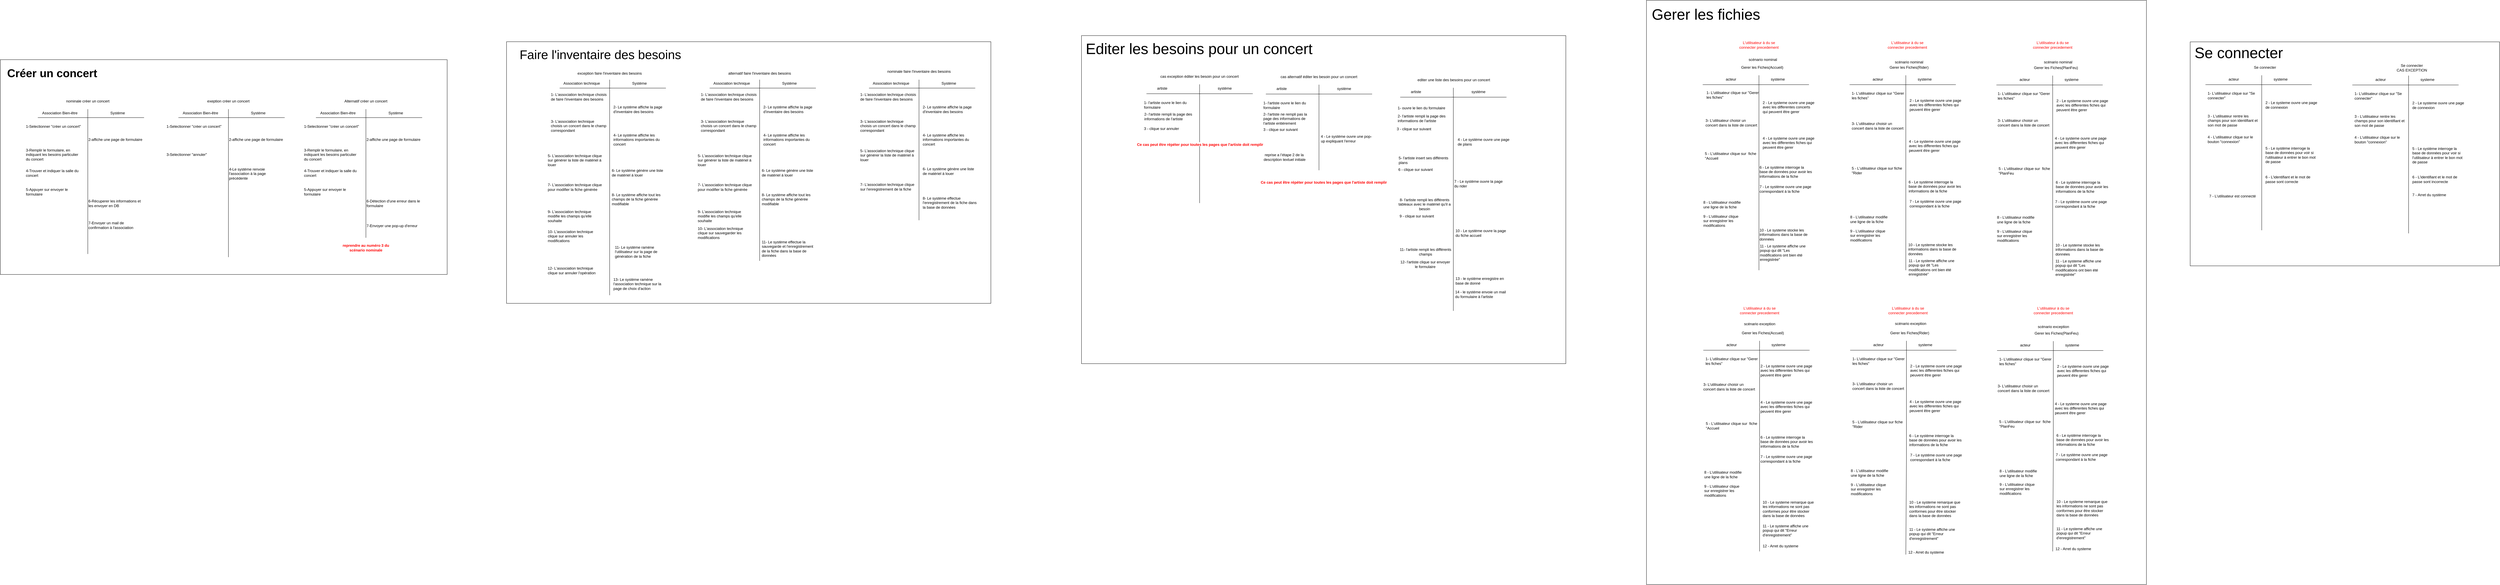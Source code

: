 <mxfile version="22.0.8" type="google">
  <diagram name="Page-1" id="961OaiwmuwQlu_yd7X_A">
    <mxGraphModel grid="1" page="1" gridSize="10" guides="1" tooltips="1" connect="1" arrows="1" fold="1" pageScale="1" pageWidth="1169" pageHeight="827" math="0" shadow="0">
      <root>
        <mxCell id="0" />
        <mxCell id="1" parent="0" />
        <mxCell id="rwAOEVdXcjEYdVGuWs3A-16" value="" style="rounded=0;whiteSpace=wrap;html=1;" vertex="1" parent="1">
          <mxGeometry x="58" y="-1040" width="1600" height="1870" as="geometry" />
        </mxCell>
        <mxCell id="rwAOEVdXcjEYdVGuWs3A-2" value="" style="rounded=0;whiteSpace=wrap;html=1;" vertex="1" parent="1">
          <mxGeometry x="-1750" y="-927" width="1550" height="1050" as="geometry" />
        </mxCell>
        <mxCell id="CJFMJoMXRkiUn54-eEzV-75" value="" style="rounded=0;whiteSpace=wrap;html=1;" vertex="1" parent="1">
          <mxGeometry x="-3590" y="-907.5" width="1550" height="837.5" as="geometry" />
        </mxCell>
        <mxCell id="7sOBCMGw0FgsZVdKqGp7-1" value="&amp;nbsp;" style="endArrow=none;html=1;rounded=0;" edge="1" parent="1">
          <mxGeometry x="-1" width="50" height="50" relative="1" as="geometry">
            <mxPoint x="-560" y="-40" as="sourcePoint" />
            <mxPoint x="-560" y="-760" as="targetPoint" />
            <Array as="points">
              <mxPoint x="-560" y="-380" />
            </Array>
            <mxPoint as="offset" />
          </mxGeometry>
        </mxCell>
        <mxCell id="7sOBCMGw0FgsZVdKqGp7-2" value="editer une liste des besoins pour un concert" style="text;html=1;align=center;verticalAlign=middle;resizable=0;points=[];autosize=1;strokeColor=none;fillColor=none;" vertex="1" parent="1">
          <mxGeometry x="-689" y="-800" width="260" height="30" as="geometry" />
        </mxCell>
        <mxCell id="CJFMJoMXRkiUn54-eEzV-5" value="" style="endArrow=none;html=1;rounded=0;" edge="1" parent="1">
          <mxGeometry width="50" height="50" relative="1" as="geometry">
            <mxPoint x="-730" y="-730" as="sourcePoint" />
            <mxPoint x="-390" y="-730" as="targetPoint" />
          </mxGeometry>
        </mxCell>
        <mxCell id="rR7BoHSBbbFr1cChehXX-1" value="artiste" style="text;html=1;align=center;verticalAlign=middle;resizable=0;points=[];autosize=1;strokeColor=none;fillColor=none;" vertex="1" parent="1">
          <mxGeometry x="-710" y="-762" width="60" height="30" as="geometry" />
        </mxCell>
        <mxCell id="rR7BoHSBbbFr1cChehXX-2" value="système" style="text;html=1;align=center;verticalAlign=middle;resizable=0;points=[];autosize=1;strokeColor=none;fillColor=none;" vertex="1" parent="1">
          <mxGeometry x="-515" y="-762" width="70" height="30" as="geometry" />
        </mxCell>
        <mxCell id="rR7BoHSBbbFr1cChehXX-3" value="&lt;div align=&quot;left&quot;&gt;1- ouvre le lien du formulaire&lt;/div&gt;" style="text;html=1;strokeColor=none;fillColor=none;align=left;verticalAlign=middle;whiteSpace=wrap;rounded=0;" vertex="1" parent="1">
          <mxGeometry x="-740" y="-710" width="170" height="30" as="geometry" />
        </mxCell>
        <mxCell id="rR7BoHSBbbFr1cChehXX-4" value="&lt;div align=&quot;left&quot;&gt;2- l&#39;artiste rempli la page des informations de l&#39;artiste&lt;/div&gt;" style="text;html=1;strokeColor=none;fillColor=none;align=left;verticalAlign=middle;whiteSpace=wrap;rounded=0;" vertex="1" parent="1">
          <mxGeometry x="-740" y="-677" width="170" height="30" as="geometry" />
        </mxCell>
        <mxCell id="TlmScWpylyDLZyujIXdL-1" value="&lt;div align=&quot;left&quot;&gt;14 - le système envoie un mail du formulaire à l&#39;artiste&amp;nbsp; &lt;/div&gt;" style="text;html=1;strokeColor=none;fillColor=none;align=left;verticalAlign=middle;whiteSpace=wrap;rounded=0;" vertex="1" parent="1">
          <mxGeometry x="-556" y="-117" width="170" height="35" as="geometry" />
        </mxCell>
        <mxCell id="ej2JFybLueWeB4u2mJ3n-1" value="&lt;div align=&quot;left&quot;&gt;5- l&#39;artiste insert ses différents plans &lt;/div&gt;" style="text;html=1;strokeColor=none;fillColor=none;align=left;verticalAlign=middle;whiteSpace=wrap;rounded=0;" vertex="1" parent="1">
          <mxGeometry x="-737" y="-543" width="170" height="30" as="geometry" />
        </mxCell>
        <mxCell id="z1dNPn4tNo5FSWcxdqjr-1" value="8- l&#39;artiste rempli les différents tableaux avec le matériel qu&#39;il a besoin" style="text;html=1;strokeColor=none;fillColor=none;align=center;verticalAlign=middle;whiteSpace=wrap;rounded=0;" vertex="1" parent="1">
          <mxGeometry x="-737" y="-402" width="170" height="30" as="geometry" />
        </mxCell>
        <mxCell id="z1dNPn4tNo5FSWcxdqjr-2" value="&lt;div align=&quot;left&quot;&gt;4 - Le système ouvre une page de plans&lt;/div&gt;" style="text;html=1;strokeColor=none;fillColor=none;align=left;verticalAlign=middle;whiteSpace=wrap;rounded=0;" vertex="1" parent="1">
          <mxGeometry x="-548" y="-612" width="170" height="50" as="geometry" />
        </mxCell>
        <mxCell id="z1dNPn4tNo5FSWcxdqjr-3" value="&lt;div align=&quot;left&quot;&gt;3 - clique sur suivant&lt;br&gt;&lt;/div&gt;" style="text;html=1;strokeColor=none;fillColor=none;align=left;verticalAlign=middle;whiteSpace=wrap;rounded=0;" vertex="1" parent="1">
          <mxGeometry x="-743" y="-653" width="170" height="50" as="geometry" />
        </mxCell>
        <mxCell id="z1dNPn4tNo5FSWcxdqjr-5" value="&lt;div align=&quot;left&quot;&gt;6 - clique sur suivant&lt;br&gt;&lt;/div&gt;" style="text;html=1;strokeColor=none;fillColor=none;align=left;verticalAlign=middle;whiteSpace=wrap;rounded=0;" vertex="1" parent="1">
          <mxGeometry x="-738" y="-523" width="114" height="50" as="geometry" />
        </mxCell>
        <mxCell id="z1dNPn4tNo5FSWcxdqjr-6" value="&lt;div align=&quot;left&quot;&gt;7 - Le système ouvre la page du rider&lt;/div&gt;" style="text;html=1;strokeColor=none;fillColor=none;align=left;verticalAlign=middle;whiteSpace=wrap;rounded=0;" vertex="1" parent="1">
          <mxGeometry x="-559" y="-478" width="170" height="50" as="geometry" />
        </mxCell>
        <mxCell id="z1dNPn4tNo5FSWcxdqjr-8" value="&lt;div&gt;9 - clique sur suivant&lt;br&gt;&lt;/div&gt;" style="text;html=1;strokeColor=none;fillColor=none;align=center;verticalAlign=middle;whiteSpace=wrap;rounded=0;" vertex="1" parent="1">
          <mxGeometry x="-737" y="-374" width="120" height="50" as="geometry" />
        </mxCell>
        <mxCell id="z1dNPn4tNo5FSWcxdqjr-13" value="&lt;div align=&quot;left&quot;&gt;13 - le système&amp;nbsp;enregistre en base de donné &lt;/div&gt;" style="text;html=1;strokeColor=none;fillColor=none;align=left;verticalAlign=middle;whiteSpace=wrap;rounded=0;" vertex="1" parent="1">
          <mxGeometry x="-555" y="-160" width="158" height="35" as="geometry" />
        </mxCell>
        <mxCell id="gIfYoSf_4-gKHdT1DG24-15" value="" style="endArrow=none;html=1;rounded=0;" edge="1" parent="1">
          <mxGeometry width="50" height="50" relative="1" as="geometry">
            <mxPoint x="238" y="-770" as="sourcePoint" />
            <mxPoint x="578" y="-770" as="targetPoint" />
          </mxGeometry>
        </mxCell>
        <mxCell id="gIfYoSf_4-gKHdT1DG24-16" value="Gerer les Fiches(Accueil)" style="text;html=1;align=center;verticalAlign=middle;resizable=0;points=[];autosize=1;strokeColor=none;fillColor=none;" vertex="1" parent="1">
          <mxGeometry x="348" y="-840" width="160" height="30" as="geometry" />
        </mxCell>
        <mxCell id="gIfYoSf_4-gKHdT1DG24-17" value="acteur" style="text;html=1;align=center;verticalAlign=middle;resizable=0;points=[];autosize=1;strokeColor=none;fillColor=none;" vertex="1" parent="1">
          <mxGeometry x="298" y="-802" width="60" height="30" as="geometry" />
        </mxCell>
        <mxCell id="gIfYoSf_4-gKHdT1DG24-18" value="systeme" style="text;html=1;align=center;verticalAlign=middle;resizable=0;points=[];autosize=1;strokeColor=none;fillColor=none;" vertex="1" parent="1">
          <mxGeometry x="443" y="-802" width="70" height="30" as="geometry" />
        </mxCell>
        <mxCell id="gIfYoSf_4-gKHdT1DG24-19" value="&lt;div align=&quot;left&quot;&gt;4 - Le systeme ouvre une page avec les differentes fiches qui peuvent être gerer &lt;/div&gt;" style="text;html=1;strokeColor=none;fillColor=none;align=left;verticalAlign=middle;whiteSpace=wrap;rounded=0;" vertex="1" parent="1">
          <mxGeometry x="428" y="-609" width="170" height="50" as="geometry" />
        </mxCell>
        <mxCell id="gIfYoSf_4-gKHdT1DG24-20" value="&lt;div align=&quot;left&quot;&gt;1- L&#39;utilisateur clique sur &quot;Gerer les fiches&quot;&lt;/div&gt;" style="text;html=1;strokeColor=none;fillColor=none;align=left;verticalAlign=middle;whiteSpace=wrap;rounded=0;" vertex="1" parent="1">
          <mxGeometry x="248" y="-762" width="170" height="50" as="geometry" />
        </mxCell>
        <mxCell id="gIfYoSf_4-gKHdT1DG24-21" value="&lt;div align=&quot;left&quot;&gt;5 - L&#39;utilisateur clique sur&amp;nbsp; fiche &quot;Accueil&lt;/div&gt;" style="text;html=1;strokeColor=none;fillColor=none;align=left;verticalAlign=middle;whiteSpace=wrap;rounded=0;" vertex="1" parent="1">
          <mxGeometry x="243" y="-567" width="170" height="50" as="geometry" />
        </mxCell>
        <mxCell id="gIfYoSf_4-gKHdT1DG24-23" value="&lt;div align=&quot;left&quot;&gt;6 - Le système interroge la base de données pour avoir les informations de la fiche&lt;/div&gt;" style="text;html=1;strokeColor=none;fillColor=none;align=left;verticalAlign=middle;whiteSpace=wrap;rounded=0;" vertex="1" parent="1">
          <mxGeometry x="418" y="-516" width="170" height="50" as="geometry" />
        </mxCell>
        <mxCell id="gIfYoSf_4-gKHdT1DG24-24" value="&amp;nbsp;" style="endArrow=none;html=1;rounded=0;" edge="1" parent="1">
          <mxGeometry x="-1" width="50" height="50" relative="1" as="geometry">
            <mxPoint x="418" y="-170" as="sourcePoint" />
            <mxPoint x="418" y="-800" as="targetPoint" />
            <Array as="points">
              <mxPoint x="418" y="-420" />
            </Array>
            <mxPoint as="offset" />
          </mxGeometry>
        </mxCell>
        <mxCell id="z1dNPn4tNo5FSWcxdqjr-14" value="12- l&#39;artiste clique sur envoyer le formulaire" style="text;html=1;strokeColor=none;fillColor=none;align=center;verticalAlign=middle;whiteSpace=wrap;rounded=0;" vertex="1" parent="1">
          <mxGeometry x="-735" y="-210" width="170" height="30" as="geometry" />
        </mxCell>
        <mxCell id="z1dNPn4tNo5FSWcxdqjr-15" value="&lt;div align=&quot;left&quot;&gt;10 - Le système ouvre la page du fiche accueil&lt;/div&gt;" style="text;html=1;strokeColor=none;fillColor=none;align=left;verticalAlign=middle;whiteSpace=wrap;rounded=0;" vertex="1" parent="1">
          <mxGeometry x="-555" y="-320" width="170" height="50" as="geometry" />
        </mxCell>
        <mxCell id="z1dNPn4tNo5FSWcxdqjr-16" value="11- l&#39;artiste rempli les différents champs" style="text;html=1;strokeColor=none;fillColor=none;align=center;verticalAlign=middle;whiteSpace=wrap;rounded=0;" vertex="1" parent="1">
          <mxGeometry x="-734" y="-250" width="170" height="30" as="geometry" />
        </mxCell>
        <mxCell id="CJFMJoMXRkiUn54-eEzV-6" value="" style="endArrow=none;html=1;rounded=0;" edge="1" parent="1">
          <mxGeometry width="50" height="50" relative="1" as="geometry">
            <mxPoint x="-2430" y="-759" as="sourcePoint" />
            <mxPoint x="-2090" y="-759" as="targetPoint" />
          </mxGeometry>
        </mxCell>
        <mxCell id="CJFMJoMXRkiUn54-eEzV-7" value="&amp;nbsp;" style="endArrow=none;html=1;rounded=0;" edge="1" parent="1">
          <mxGeometry x="-1" width="50" height="50" relative="1" as="geometry">
            <mxPoint x="-2270" y="-330" as="sourcePoint" />
            <mxPoint x="-2270" y="-786" as="targetPoint" />
            <Array as="points">
              <mxPoint x="-2270" y="-406" />
            </Array>
            <mxPoint as="offset" />
          </mxGeometry>
        </mxCell>
        <mxCell id="CJFMJoMXRkiUn54-eEzV-8" value="Association technique" style="text;html=1;align=center;verticalAlign=middle;resizable=0;points=[];autosize=1;strokeColor=none;fillColor=none;" vertex="1" parent="1">
          <mxGeometry x="-2430" y="-789" width="140" height="30" as="geometry" />
        </mxCell>
        <mxCell id="CJFMJoMXRkiUn54-eEzV-9" value="Système" style="text;html=1;align=center;verticalAlign=middle;resizable=0;points=[];autosize=1;strokeColor=none;fillColor=none;" vertex="1" parent="1">
          <mxGeometry x="-2210" y="-789" width="70" height="30" as="geometry" />
        </mxCell>
        <mxCell id="z1dNPn4tNo5FSWcxdqjr-17" value="&amp;nbsp;" style="endArrow=none;html=1;rounded=0;" edge="1" parent="1">
          <mxGeometry x="-1" width="50" height="50" relative="1" as="geometry">
            <mxPoint x="-990" y="-490" as="sourcePoint" />
            <mxPoint x="-990" y="-770" as="targetPoint" />
            <Array as="points" />
            <mxPoint as="offset" />
          </mxGeometry>
        </mxCell>
        <mxCell id="z1dNPn4tNo5FSWcxdqjr-18" value="cas alternatif éditer les besoin pour un concert&amp;nbsp; " style="text;html=1;align=center;verticalAlign=middle;resizable=0;points=[];autosize=1;strokeColor=none;fillColor=none;" vertex="1" parent="1">
          <mxGeometry x="-1124" y="-810" width="270" height="30" as="geometry" />
        </mxCell>
        <mxCell id="z1dNPn4tNo5FSWcxdqjr-19" value="" style="endArrow=none;html=1;rounded=0;" edge="1" parent="1">
          <mxGeometry width="50" height="50" relative="1" as="geometry">
            <mxPoint x="-1160" y="-740" as="sourcePoint" />
            <mxPoint x="-820" y="-740" as="targetPoint" />
          </mxGeometry>
        </mxCell>
        <mxCell id="z1dNPn4tNo5FSWcxdqjr-20" value="artiste" style="text;html=1;align=center;verticalAlign=middle;resizable=0;points=[];autosize=1;strokeColor=none;fillColor=none;" vertex="1" parent="1">
          <mxGeometry x="-1140" y="-772" width="60" height="30" as="geometry" />
        </mxCell>
        <mxCell id="z1dNPn4tNo5FSWcxdqjr-21" value="système" style="text;html=1;align=center;verticalAlign=middle;resizable=0;points=[];autosize=1;strokeColor=none;fillColor=none;" vertex="1" parent="1">
          <mxGeometry x="-945" y="-772" width="70" height="30" as="geometry" />
        </mxCell>
        <mxCell id="z1dNPn4tNo5FSWcxdqjr-22" value="&lt;div align=&quot;left&quot;&gt;1-&amp;nbsp;l&#39;artiste ouvre le lien du formulaire&lt;/div&gt;" style="text;html=1;strokeColor=none;fillColor=none;align=left;verticalAlign=middle;whiteSpace=wrap;rounded=0;" vertex="1" parent="1">
          <mxGeometry x="-1170" y="-719" width="170" height="30" as="geometry" />
        </mxCell>
        <mxCell id="z1dNPn4tNo5FSWcxdqjr-23" value="2- l&#39;artiste ne rempli pas la page des informations de l&#39;artiste entièrement" style="text;html=1;strokeColor=none;fillColor=none;align=left;verticalAlign=middle;whiteSpace=wrap;rounded=0;" vertex="1" parent="1">
          <mxGeometry x="-1170" y="-676" width="170" height="30" as="geometry" />
        </mxCell>
        <mxCell id="z1dNPn4tNo5FSWcxdqjr-28" value="&lt;div align=&quot;left&quot;&gt;4 - Le système ouvre une pop-up expliquant l&#39;erreur&lt;/div&gt;" style="text;html=1;strokeColor=none;fillColor=none;align=left;verticalAlign=middle;whiteSpace=wrap;rounded=0;" vertex="1" parent="1">
          <mxGeometry x="-986" y="-622" width="170" height="50" as="geometry" />
        </mxCell>
        <mxCell id="z1dNPn4tNo5FSWcxdqjr-29" value="&lt;div align=&quot;left&quot;&gt;3 - clique sur suivant&lt;br&gt;&lt;/div&gt;" style="text;html=1;strokeColor=none;fillColor=none;align=left;verticalAlign=middle;whiteSpace=wrap;rounded=0;" vertex="1" parent="1">
          <mxGeometry x="-1170" y="-651" width="170" height="50" as="geometry" />
        </mxCell>
        <mxCell id="z1dNPn4tNo5FSWcxdqjr-39" value="&lt;div align=&quot;left&quot;&gt;&amp;nbsp;reprise a l’étape 2 de la description textuel initiale&lt;/div&gt;" style="text;html=1;strokeColor=none;fillColor=none;align=left;verticalAlign=middle;whiteSpace=wrap;rounded=0;" vertex="1" parent="1">
          <mxGeometry x="-1169" y="-563" width="170" height="50" as="geometry" />
        </mxCell>
        <mxCell id="CJFMJoMXRkiUn54-eEzV-10" value="nominale faire l&#39;inventaire des besoins" style="text;html=1;strokeColor=none;fillColor=none;align=center;verticalAlign=middle;whiteSpace=wrap;rounded=0;" vertex="1" parent="1">
          <mxGeometry x="-2380" y="-827" width="220" height="30" as="geometry" />
        </mxCell>
        <mxCell id="gIfYoSf_4-gKHdT1DG24-27" value="&lt;div align=&quot;left&quot;&gt;7 - Le système ouvre une page correspondant à la fiche &lt;/div&gt;" style="text;html=1;strokeColor=none;fillColor=none;align=left;verticalAlign=middle;whiteSpace=wrap;rounded=0;" vertex="1" parent="1">
          <mxGeometry x="418" y="-461" width="170" height="50" as="geometry" />
        </mxCell>
        <mxCell id="z1dNPn4tNo5FSWcxdqjr-40" value="&lt;b&gt;&lt;font color=&quot;#ff0000&quot;&gt;Ce cas peut être répéter pour toutes les pages que l&#39;artiste doit remplir&lt;/font&gt;&lt;/b&gt;" style="text;html=1;align=center;verticalAlign=middle;resizable=0;points=[];autosize=1;strokeColor=none;fillColor=none;" vertex="1" parent="1">
          <mxGeometry x="-1190" y="-472" width="430" height="30" as="geometry" />
        </mxCell>
        <mxCell id="z1dNPn4tNo5FSWcxdqjr-41" value="&amp;nbsp;" style="endArrow=none;html=1;rounded=0;" edge="1" parent="1">
          <mxGeometry x="-1" width="50" height="50" relative="1" as="geometry">
            <mxPoint x="-1372" y="-580" as="sourcePoint" />
            <mxPoint x="-1372" y="-771" as="targetPoint" />
            <Array as="points">
              <mxPoint x="-1372" y="-391" />
            </Array>
            <mxPoint as="offset" />
          </mxGeometry>
        </mxCell>
        <mxCell id="z1dNPn4tNo5FSWcxdqjr-42" value="cas exception éditer les besoin pour un concert&amp;nbsp; " style="text;html=1;align=center;verticalAlign=middle;resizable=0;points=[];autosize=1;strokeColor=none;fillColor=none;" vertex="1" parent="1">
          <mxGeometry x="-1511" y="-811" width="280" height="30" as="geometry" />
        </mxCell>
        <mxCell id="gIfYoSf_4-gKHdT1DG24-30" value="10 - Le systeme stocke les informations dans la base de données" style="text;html=1;strokeColor=none;fillColor=none;align=left;verticalAlign=middle;whiteSpace=wrap;rounded=0;" vertex="1" parent="1">
          <mxGeometry x="418" y="-315" width="170" height="50" as="geometry" />
        </mxCell>
        <mxCell id="gIfYoSf_4-gKHdT1DG24-28" value="8 - L&#39;utilisateur modifie&lt;div align=&quot;left&quot;&gt;une ligne de la fiche&lt;/div&gt;" style="text;html=1;strokeColor=none;fillColor=none;align=left;verticalAlign=middle;whiteSpace=wrap;rounded=0;" vertex="1" parent="1">
          <mxGeometry x="238" y="-411" width="170" height="50" as="geometry" />
        </mxCell>
        <mxCell id="z1dNPn4tNo5FSWcxdqjr-50" value="&lt;div align=&quot;left&quot;&gt;3 - clique sur annuler&lt;br&gt;&lt;/div&gt;" style="text;html=1;strokeColor=none;fillColor=none;align=left;verticalAlign=middle;whiteSpace=wrap;rounded=0;" vertex="1" parent="1">
          <mxGeometry x="-1552" y="-654" width="170" height="50" as="geometry" />
        </mxCell>
        <mxCell id="z1dNPn4tNo5FSWcxdqjr-43" value="" style="endArrow=none;html=1;rounded=0;" edge="1" parent="1">
          <mxGeometry width="50" height="50" relative="1" as="geometry">
            <mxPoint x="-1542" y="-741" as="sourcePoint" />
            <mxPoint x="-1202" y="-741" as="targetPoint" />
          </mxGeometry>
        </mxCell>
        <mxCell id="gIfYoSf_4-gKHdT1DG24-29" value="&lt;div align=&quot;left&quot;&gt;9 - L&#39;utilisateur clique &lt;br&gt;sur enregistrer les modifications&lt;/div&gt;" style="text;html=1;strokeColor=none;fillColor=none;align=left;verticalAlign=middle;whiteSpace=wrap;rounded=0;" vertex="1" parent="1">
          <mxGeometry x="238" y="-359" width="170" height="50" as="geometry" />
        </mxCell>
        <mxCell id="CJFMJoMXRkiUn54-eEzV-11" value="&lt;div align=&quot;left&quot;&gt;1- L&#39;association technique choisis de faire l&#39;inventaire des besoins&lt;/div&gt;" style="text;html=1;strokeColor=none;fillColor=none;align=left;verticalAlign=middle;whiteSpace=wrap;rounded=0;" vertex="1" parent="1">
          <mxGeometry x="-2460" y="-746" width="190" height="30" as="geometry" />
        </mxCell>
        <mxCell id="z1dNPn4tNo5FSWcxdqjr-45" value="système" style="text;html=1;align=center;verticalAlign=middle;resizable=0;points=[];autosize=1;strokeColor=none;fillColor=none;" vertex="1" parent="1">
          <mxGeometry x="-1327" y="-773" width="70" height="30" as="geometry" />
        </mxCell>
        <mxCell id="z1dNPn4tNo5FSWcxdqjr-46" value="&lt;div align=&quot;left&quot;&gt;1-&amp;nbsp;l&#39;artiste ouvre le lien du formulaire&lt;/div&gt;" style="text;html=1;strokeColor=none;fillColor=none;align=left;verticalAlign=middle;whiteSpace=wrap;rounded=0;" vertex="1" parent="1">
          <mxGeometry x="-1552" y="-720" width="170" height="30" as="geometry" />
        </mxCell>
        <mxCell id="CJFMJoMXRkiUn54-eEzV-13" value="&lt;div align=&quot;left&quot;&gt;2- Le système affiche la page d&#39;inventaire des besoins&lt;/div&gt;" style="text;html=1;strokeColor=none;fillColor=none;align=left;verticalAlign=middle;whiteSpace=wrap;rounded=0;" vertex="1" parent="1">
          <mxGeometry x="-2260" y="-706" width="180" height="30" as="geometry" />
        </mxCell>
        <mxCell id="z1dNPn4tNo5FSWcxdqjr-44" value="artiste" style="text;html=1;align=center;verticalAlign=middle;resizable=0;points=[];autosize=1;strokeColor=none;fillColor=none;" vertex="1" parent="1">
          <mxGeometry x="-1522" y="-773" width="60" height="30" as="geometry" />
        </mxCell>
        <mxCell id="z1dNPn4tNo5FSWcxdqjr-52" value="&lt;div align=&quot;left&quot;&gt;2- l&#39;artiste rempli la page des informations de l&#39;artiste&lt;/div&gt;" style="text;html=1;strokeColor=none;fillColor=none;align=left;verticalAlign=middle;whiteSpace=wrap;rounded=0;" vertex="1" parent="1">
          <mxGeometry x="-1551" y="-683" width="170" height="30" as="geometry" />
        </mxCell>
        <mxCell id="gIfYoSf_4-gKHdT1DG24-31" value="&lt;div align=&quot;left&quot;&gt;11 - Le systeme affiche une popup qui dit &quot;Les modifications ont bien été enregistrée&quot;&lt;/div&gt;" style="text;html=1;strokeColor=none;fillColor=none;align=left;verticalAlign=middle;whiteSpace=wrap;rounded=0;" vertex="1" parent="1">
          <mxGeometry x="419" y="-257" width="170" height="50" as="geometry" />
        </mxCell>
        <mxCell id="z1dNPn4tNo5FSWcxdqjr-53" value="&lt;b&gt;&lt;font color=&quot;#ff0000&quot;&gt;Ce cas peut être répéter pour toutes les pages que l&#39;artiste doit remplir&lt;/font&gt;&lt;/b&gt;" style="text;html=1;align=center;verticalAlign=middle;resizable=0;points=[];autosize=1;strokeColor=none;fillColor=none;" vertex="1" parent="1">
          <mxGeometry x="-1586" y="-593" width="430" height="30" as="geometry" />
        </mxCell>
        <mxCell id="CJFMJoMXRkiUn54-eEzV-14" value="&lt;div align=&quot;left&quot;&gt;3- L&#39;association technique choisis un concert dans le champ correspondant&lt;/div&gt;" style="text;html=1;strokeColor=none;fillColor=none;align=left;verticalAlign=middle;whiteSpace=wrap;rounded=0;" vertex="1" parent="1">
          <mxGeometry x="-2460" y="-653" width="180" height="30" as="geometry" />
        </mxCell>
        <mxCell id="CJFMJoMXRkiUn54-eEzV-15" value="&lt;div align=&quot;left&quot;&gt;4- Le système affiche les informations importantes du concert&lt;/div&gt;" style="text;html=1;strokeColor=none;fillColor=none;align=left;verticalAlign=middle;whiteSpace=wrap;rounded=0;" vertex="1" parent="1">
          <mxGeometry x="-2260" y="-609" width="180" height="30" as="geometry" />
        </mxCell>
        <mxCell id="gIfYoSf_4-gKHdT1DG24-32" value="" style="endArrow=none;html=1;rounded=0;" edge="1" parent="1">
          <mxGeometry width="50" height="50" relative="1" as="geometry">
            <mxPoint x="708" y="-770" as="sourcePoint" />
            <mxPoint x="1048" y="-770" as="targetPoint" />
          </mxGeometry>
        </mxCell>
        <mxCell id="gIfYoSf_4-gKHdT1DG24-33" value="Gerer les Fiches(Rider)" style="text;html=1;align=center;verticalAlign=middle;resizable=0;points=[];autosize=1;strokeColor=none;fillColor=none;" vertex="1" parent="1">
          <mxGeometry x="823" y="-840" width="150" height="30" as="geometry" />
        </mxCell>
        <mxCell id="gIfYoSf_4-gKHdT1DG24-34" value="acteur" style="text;html=1;align=center;verticalAlign=middle;resizable=0;points=[];autosize=1;strokeColor=none;fillColor=none;" vertex="1" parent="1">
          <mxGeometry x="768" y="-802" width="60" height="30" as="geometry" />
        </mxCell>
        <mxCell id="gIfYoSf_4-gKHdT1DG24-35" value="systeme" style="text;html=1;align=center;verticalAlign=middle;resizable=0;points=[];autosize=1;strokeColor=none;fillColor=none;" vertex="1" parent="1">
          <mxGeometry x="913" y="-802" width="70" height="30" as="geometry" />
        </mxCell>
        <mxCell id="gIfYoSf_4-gKHdT1DG24-36" value="&lt;div align=&quot;left&quot;&gt;2 - Le systeme ouvre une page avec les differentes fiches qui peuvent être gerer &lt;/div&gt;" style="text;html=1;strokeColor=none;fillColor=none;align=left;verticalAlign=middle;whiteSpace=wrap;rounded=0;" vertex="1" parent="1">
          <mxGeometry x="898" y="-730" width="170" height="50" as="geometry" />
        </mxCell>
        <mxCell id="gIfYoSf_4-gKHdT1DG24-37" value="&lt;div align=&quot;left&quot;&gt;1- L&#39;utilisateur clique sur &quot;Gerer les fiches&quot;&lt;/div&gt;" style="text;html=1;strokeColor=none;fillColor=none;align=left;verticalAlign=middle;whiteSpace=wrap;rounded=0;" vertex="1" parent="1">
          <mxGeometry x="713" y="-760" width="170" height="50" as="geometry" />
        </mxCell>
        <mxCell id="gIfYoSf_4-gKHdT1DG24-38" value="&lt;div align=&quot;left&quot;&gt;5 - L&#39;utilisateur clique sur fiche &quot;Rider&lt;/div&gt;" style="text;html=1;strokeColor=none;fillColor=none;align=left;verticalAlign=middle;whiteSpace=wrap;rounded=0;" vertex="1" parent="1">
          <mxGeometry x="713" y="-520" width="170" height="50" as="geometry" />
        </mxCell>
        <mxCell id="gIfYoSf_4-gKHdT1DG24-39" value="&lt;div align=&quot;left&quot;&gt;6 - Le système interroge la base de données pour avoir les informations de la fiche&lt;/div&gt;" style="text;html=1;strokeColor=none;fillColor=none;align=left;verticalAlign=middle;whiteSpace=wrap;rounded=0;" vertex="1" parent="1">
          <mxGeometry x="895" y="-469" width="170" height="50" as="geometry" />
        </mxCell>
        <mxCell id="gIfYoSf_4-gKHdT1DG24-40" value="&amp;nbsp;" style="endArrow=none;html=1;rounded=0;" edge="1" parent="1">
          <mxGeometry x="-1" width="50" height="50" relative="1" as="geometry">
            <mxPoint x="888" y="-170" as="sourcePoint" />
            <mxPoint x="888" y="-800" as="targetPoint" />
            <Array as="points">
              <mxPoint x="888" y="-420" />
            </Array>
            <mxPoint as="offset" />
          </mxGeometry>
        </mxCell>
        <mxCell id="gIfYoSf_4-gKHdT1DG24-41" value="&lt;div align=&quot;left&quot;&gt;7 - Le système ouvre une page correspondant à la fiche &lt;/div&gt;" style="text;html=1;strokeColor=none;fillColor=none;align=left;verticalAlign=middle;whiteSpace=wrap;rounded=0;" vertex="1" parent="1">
          <mxGeometry x="898" y="-414" width="170" height="50" as="geometry" />
        </mxCell>
        <mxCell id="gIfYoSf_4-gKHdT1DG24-42" value="&lt;div align=&quot;left&quot;&gt;10 - Le systeme stocke les informations dans la base de données&lt;/div&gt;" style="text;html=1;strokeColor=none;fillColor=none;align=left;verticalAlign=middle;whiteSpace=wrap;rounded=0;" vertex="1" parent="1">
          <mxGeometry x="894" y="-268" width="170" height="50" as="geometry" />
        </mxCell>
        <mxCell id="gIfYoSf_4-gKHdT1DG24-43" value="&lt;div align=&quot;left&quot;&gt;8 - L&#39;utilisateur modifie&lt;br&gt;une ligne de la fiche&lt;/div&gt;" style="text;html=1;strokeColor=none;fillColor=none;align=left;verticalAlign=middle;whiteSpace=wrap;rounded=0;" vertex="1" parent="1">
          <mxGeometry x="708" y="-364" width="170" height="50" as="geometry" />
        </mxCell>
        <mxCell id="gIfYoSf_4-gKHdT1DG24-44" value="&lt;div align=&quot;left&quot;&gt;9 - L&#39;utilisateur clique &lt;br&gt;sur enregistrer les modifications&lt;/div&gt;" style="text;html=1;strokeColor=none;fillColor=none;align=left;verticalAlign=middle;whiteSpace=wrap;rounded=0;" vertex="1" parent="1">
          <mxGeometry x="708" y="-312" width="170" height="50" as="geometry" />
        </mxCell>
        <mxCell id="gIfYoSf_4-gKHdT1DG24-45" value="&lt;div align=&quot;left&quot;&gt;11 - Le systeme affiche une popup qui dit &quot;Les modifications ont bien été enregistrée&quot;&lt;/div&gt;" style="text;html=1;strokeColor=none;fillColor=none;align=left;verticalAlign=middle;whiteSpace=wrap;rounded=0;" vertex="1" parent="1">
          <mxGeometry x="895" y="-210" width="170" height="50" as="geometry" />
        </mxCell>
        <mxCell id="gIfYoSf_4-gKHdT1DG24-53" value="&lt;div align=&quot;left&quot;&gt;6 - Le système interroge la base de données pour avoir les informations de la fiche&lt;/div&gt;" style="text;html=1;strokeColor=none;fillColor=none;align=left;verticalAlign=middle;whiteSpace=wrap;rounded=0;" vertex="1" parent="1">
          <mxGeometry x="1366" y="-468" width="170" height="50" as="geometry" />
        </mxCell>
        <mxCell id="gIfYoSf_4-gKHdT1DG24-54" value="&amp;nbsp;" style="endArrow=none;html=1;rounded=0;" edge="1" parent="1">
          <mxGeometry x="-1" width="50" height="50" relative="1" as="geometry">
            <mxPoint x="1358" y="-170" as="sourcePoint" />
            <mxPoint x="1358" y="-799" as="targetPoint" />
            <Array as="points">
              <mxPoint x="1358" y="-419" />
            </Array>
            <mxPoint as="offset" />
          </mxGeometry>
        </mxCell>
        <mxCell id="gIfYoSf_4-gKHdT1DG24-55" value="&lt;div align=&quot;left&quot;&gt;7 - Le système ouvre une page correspondant à la fiche &lt;/div&gt;" style="text;html=1;strokeColor=none;fillColor=none;align=left;verticalAlign=middle;whiteSpace=wrap;rounded=0;" vertex="1" parent="1">
          <mxGeometry x="1364" y="-413" width="170" height="50" as="geometry" />
        </mxCell>
        <mxCell id="gIfYoSf_4-gKHdT1DG24-56" value="&lt;div align=&quot;left&quot;&gt;10 - Le systeme stocke les informations dans la base de données&lt;/div&gt;" style="text;html=1;strokeColor=none;fillColor=none;align=left;verticalAlign=middle;whiteSpace=wrap;rounded=0;" vertex="1" parent="1">
          <mxGeometry x="1365" y="-267" width="170" height="50" as="geometry" />
        </mxCell>
        <mxCell id="gIfYoSf_4-gKHdT1DG24-57" value="&lt;div align=&quot;left&quot;&gt;8 - L&#39;utilisateur modifie&lt;br&gt;une ligne de la fiche&lt;/div&gt;" style="text;html=1;strokeColor=none;fillColor=none;align=left;verticalAlign=middle;whiteSpace=wrap;rounded=0;" vertex="1" parent="1">
          <mxGeometry x="1178" y="-363" width="170" height="50" as="geometry" />
        </mxCell>
        <mxCell id="gIfYoSf_4-gKHdT1DG24-58" value="&lt;div align=&quot;left&quot;&gt;9 - L&#39;utilisateur clique &lt;br&gt;sur enregistrer les modifications&lt;/div&gt;" style="text;html=1;strokeColor=none;fillColor=none;align=left;verticalAlign=middle;whiteSpace=wrap;rounded=0;" vertex="1" parent="1">
          <mxGeometry x="1178" y="-311" width="170" height="50" as="geometry" />
        </mxCell>
        <mxCell id="gIfYoSf_4-gKHdT1DG24-59" value="&lt;div align=&quot;left&quot;&gt;11 - Le systeme affiche une popup qui dit &quot;Les modifications ont bien été enregistrée&quot;&lt;/div&gt;" style="text;html=1;strokeColor=none;fillColor=none;align=left;verticalAlign=middle;whiteSpace=wrap;rounded=0;" vertex="1" parent="1">
          <mxGeometry x="1365" y="-209" width="170" height="50" as="geometry" />
        </mxCell>
        <mxCell id="CJFMJoMXRkiUn54-eEzV-17" value="&lt;div align=&quot;left&quot;&gt;6- Le système génère une liste de matériel à louer&lt;/div&gt;" style="text;html=1;strokeColor=none;fillColor=none;align=left;verticalAlign=middle;whiteSpace=wrap;rounded=0;" vertex="1" parent="1">
          <mxGeometry x="-2260" y="-508" width="180" height="30" as="geometry" />
        </mxCell>
        <mxCell id="CJFMJoMXRkiUn54-eEzV-18" value="&lt;div align=&quot;left&quot;&gt;7- L&#39;association technique clique sur l&#39;enregistrement de la fiche&lt;/div&gt;" style="text;html=1;strokeColor=none;fillColor=none;align=left;verticalAlign=middle;whiteSpace=wrap;rounded=0;" vertex="1" parent="1">
          <mxGeometry x="-2460" y="-458" width="180" height="30" as="geometry" />
        </mxCell>
        <mxCell id="gIfYoSf_4-gKHdT1DG24-46" value="" style="endArrow=none;html=1;rounded=0;" edge="1" parent="1">
          <mxGeometry width="50" height="50" relative="1" as="geometry">
            <mxPoint x="1178" y="-769" as="sourcePoint" />
            <mxPoint x="1518" y="-769" as="targetPoint" />
          </mxGeometry>
        </mxCell>
        <mxCell id="CJFMJoMXRkiUn54-eEzV-16" value="&lt;div align=&quot;left&quot;&gt;5- L&#39;association technique clique sur générer la liste de matériel à louer&lt;/div&gt;" style="text;html=1;strokeColor=none;fillColor=none;align=left;verticalAlign=middle;whiteSpace=wrap;rounded=0;" vertex="1" parent="1">
          <mxGeometry x="-2460" y="-559" width="180" height="30" as="geometry" />
        </mxCell>
        <mxCell id="gIfYoSf_4-gKHdT1DG24-47" value="Gerer les Fiches(PlanFeu)" style="text;html=1;align=center;verticalAlign=middle;resizable=0;points=[];autosize=1;strokeColor=none;fillColor=none;" vertex="1" parent="1">
          <mxGeometry x="1288" y="-839" width="160" height="30" as="geometry" />
        </mxCell>
        <mxCell id="gIfYoSf_4-gKHdT1DG24-48" value="acteur" style="text;html=1;align=center;verticalAlign=middle;resizable=0;points=[];autosize=1;strokeColor=none;fillColor=none;" vertex="1" parent="1">
          <mxGeometry x="1238" y="-801" width="60" height="30" as="geometry" />
        </mxCell>
        <mxCell id="gIfYoSf_4-gKHdT1DG24-49" value="systeme" style="text;html=1;align=center;verticalAlign=middle;resizable=0;points=[];autosize=1;strokeColor=none;fillColor=none;" vertex="1" parent="1">
          <mxGeometry x="1383" y="-801" width="70" height="30" as="geometry" />
        </mxCell>
        <mxCell id="gIfYoSf_4-gKHdT1DG24-50" value="&lt;div align=&quot;left&quot;&gt;2 - Le systeme ouvre une page avec les differentes fiches qui peuvent être gerer &lt;/div&gt;" style="text;html=1;strokeColor=none;fillColor=none;align=left;verticalAlign=middle;whiteSpace=wrap;rounded=0;" vertex="1" parent="1">
          <mxGeometry x="1368" y="-729" width="170" height="50" as="geometry" />
        </mxCell>
        <mxCell id="gIfYoSf_4-gKHdT1DG24-51" value="&lt;div align=&quot;left&quot;&gt;1- L&#39;utilisateur clique sur &quot;Gerer les fiches&quot;&lt;/div&gt;" style="text;html=1;strokeColor=none;fillColor=none;align=left;verticalAlign=middle;whiteSpace=wrap;rounded=0;" vertex="1" parent="1">
          <mxGeometry x="1180" y="-759" width="170" height="50" as="geometry" />
        </mxCell>
        <mxCell id="gIfYoSf_4-gKHdT1DG24-52" value="&lt;div align=&quot;left&quot;&gt;5 - L&#39;utilisateur clique sur&amp;nbsp; fiche &quot;PlanFeu&lt;/div&gt;" style="text;html=1;strokeColor=none;fillColor=none;align=left;verticalAlign=middle;whiteSpace=wrap;rounded=0;" vertex="1" parent="1">
          <mxGeometry x="1183" y="-519" width="170" height="50" as="geometry" />
        </mxCell>
        <mxCell id="CJFMJoMXRkiUn54-eEzV-19" value="&lt;div align=&quot;left&quot;&gt;8- Le système effectue l&#39;enregistrement de la fiche dans la base de données&lt;/div&gt;" style="text;html=1;strokeColor=none;fillColor=none;align=left;verticalAlign=middle;whiteSpace=wrap;rounded=0;" vertex="1" parent="1">
          <mxGeometry x="-2260" y="-407" width="180" height="30" as="geometry" />
        </mxCell>
        <mxCell id="gIfYoSf_4-gKHdT1DG24-60" value="&lt;font color=&quot;#ff0000&quot; style=&quot;font-size: 12px;&quot;&gt;L&#39;utilisateur à du se connecter precedement &lt;/font&gt;" style="text;html=1;strokeColor=none;fillColor=none;align=center;verticalAlign=middle;whiteSpace=wrap;rounded=0;" vertex="1" parent="1">
          <mxGeometry x="348" y="-912" width="140" height="30" as="geometry" />
        </mxCell>
        <mxCell id="gIfYoSf_4-gKHdT1DG24-61" value="&lt;font color=&quot;#ff0000&quot; style=&quot;font-size: 12px;&quot;&gt;L&#39;utilisateur à du se connecter precedement &lt;/font&gt;" style="text;html=1;strokeColor=none;fillColor=none;align=center;verticalAlign=middle;whiteSpace=wrap;rounded=0;" vertex="1" parent="1">
          <mxGeometry x="823" y="-912" width="140" height="30" as="geometry" />
        </mxCell>
        <mxCell id="gIfYoSf_4-gKHdT1DG24-62" value="&lt;font color=&quot;#ff0000&quot; style=&quot;font-size: 12px;&quot;&gt;L&#39;utilisateur à du se connecter precedement &lt;/font&gt;" style="text;html=1;strokeColor=none;fillColor=none;align=center;verticalAlign=middle;whiteSpace=wrap;rounded=0;" vertex="1" parent="1">
          <mxGeometry x="1288" y="-912" width="140" height="30" as="geometry" />
        </mxCell>
        <mxCell id="CJFMJoMXRkiUn54-eEzV-24" value="alternatif faire l&#39;inventaire des besoins" style="text;html=1;strokeColor=none;fillColor=none;align=center;verticalAlign=middle;whiteSpace=wrap;rounded=0;" vertex="1" parent="1">
          <mxGeometry x="-2890" y="-821" width="220" height="30" as="geometry" />
        </mxCell>
        <mxCell id="CJFMJoMXRkiUn54-eEzV-33" value="" style="endArrow=none;html=1;rounded=0;" edge="1" parent="1">
          <mxGeometry width="50" height="50" relative="1" as="geometry">
            <mxPoint x="-2940" y="-759" as="sourcePoint" />
            <mxPoint x="-2600" y="-759" as="targetPoint" />
          </mxGeometry>
        </mxCell>
        <mxCell id="CJFMJoMXRkiUn54-eEzV-45" value="7- L&#39;association technique clique pour modifier la fiche générée " style="text;html=1;strokeColor=none;fillColor=none;align=left;verticalAlign=middle;whiteSpace=wrap;rounded=0;" vertex="1" parent="1">
          <mxGeometry x="-2980" y="-457" width="180" height="30" as="geometry" />
        </mxCell>
        <mxCell id="CJFMJoMXRkiUn54-eEzV-34" value="&amp;nbsp;" style="endArrow=none;html=1;rounded=0;" edge="1" parent="1">
          <mxGeometry x="-1" width="50" height="50" relative="1" as="geometry">
            <mxPoint x="-2780" y="-200" as="sourcePoint" />
            <mxPoint x="-2780" y="-786" as="targetPoint" />
            <Array as="points">
              <mxPoint x="-2780" y="-406" />
            </Array>
            <mxPoint as="offset" />
          </mxGeometry>
        </mxCell>
        <mxCell id="CJFMJoMXRkiUn54-eEzV-35" value="Association technique" style="text;html=1;align=center;verticalAlign=middle;resizable=0;points=[];autosize=1;strokeColor=none;fillColor=none;" vertex="1" parent="1">
          <mxGeometry x="-2940" y="-789" width="140" height="30" as="geometry" />
        </mxCell>
        <mxCell id="CJFMJoMXRkiUn54-eEzV-36" value="Système" style="text;html=1;align=center;verticalAlign=middle;resizable=0;points=[];autosize=1;strokeColor=none;fillColor=none;" vertex="1" parent="1">
          <mxGeometry x="-2720" y="-789" width="70" height="30" as="geometry" />
        </mxCell>
        <mxCell id="CJFMJoMXRkiUn54-eEzV-37" value="&lt;div align=&quot;left&quot;&gt;1- L&#39;association technique choisis de faire l&#39;inventaire des besoins&lt;/div&gt;" style="text;html=1;strokeColor=none;fillColor=none;align=left;verticalAlign=middle;whiteSpace=wrap;rounded=0;" vertex="1" parent="1">
          <mxGeometry x="-2970" y="-746" width="190" height="30" as="geometry" />
        </mxCell>
        <mxCell id="CJFMJoMXRkiUn54-eEzV-38" value="&lt;div align=&quot;left&quot;&gt;2- Le système affiche la page d&#39;inventaire des besoins&lt;/div&gt;" style="text;html=1;strokeColor=none;fillColor=none;align=left;verticalAlign=middle;whiteSpace=wrap;rounded=0;" vertex="1" parent="1">
          <mxGeometry x="-2770" y="-706" width="180" height="30" as="geometry" />
        </mxCell>
        <mxCell id="CJFMJoMXRkiUn54-eEzV-39" value="&lt;div align=&quot;left&quot;&gt;3- L&#39;association technique choisis un concert dans le champ correspondant&lt;/div&gt;" style="text;html=1;strokeColor=none;fillColor=none;align=left;verticalAlign=middle;whiteSpace=wrap;rounded=0;" vertex="1" parent="1">
          <mxGeometry x="-2970" y="-653" width="180" height="30" as="geometry" />
        </mxCell>
        <mxCell id="CJFMJoMXRkiUn54-eEzV-40" value="&lt;div align=&quot;left&quot;&gt;4- Le système affiche les informations importantes du concert&lt;/div&gt;" style="text;html=1;strokeColor=none;fillColor=none;align=left;verticalAlign=middle;whiteSpace=wrap;rounded=0;" vertex="1" parent="1">
          <mxGeometry x="-2770" y="-609" width="180" height="30" as="geometry" />
        </mxCell>
        <mxCell id="CJFMJoMXRkiUn54-eEzV-41" value="&lt;div align=&quot;left&quot;&gt;6- Le système génère une liste de matériel à louer&lt;/div&gt;" style="text;html=1;strokeColor=none;fillColor=none;align=left;verticalAlign=middle;whiteSpace=wrap;rounded=0;" vertex="1" parent="1">
          <mxGeometry x="-2775" y="-503" width="180" height="30" as="geometry" />
        </mxCell>
        <mxCell id="CJFMJoMXRkiUn54-eEzV-43" value="&lt;div align=&quot;left&quot;&gt;5- L&#39;association technique clique sur générer la liste de matériel à louer&lt;/div&gt;" style="text;html=1;strokeColor=none;fillColor=none;align=left;verticalAlign=middle;whiteSpace=wrap;rounded=0;" vertex="1" parent="1">
          <mxGeometry x="-2980" y="-543" width="180" height="30" as="geometry" />
        </mxCell>
        <mxCell id="CJFMJoMXRkiUn54-eEzV-44" value="&lt;div align=&quot;left&quot;&gt;11- Le système effectue la sauvegarde et l&#39;enregistrement de la fiche dans la base de données&lt;/div&gt;" style="text;html=1;strokeColor=none;fillColor=none;align=left;verticalAlign=middle;whiteSpace=wrap;rounded=0;" vertex="1" parent="1">
          <mxGeometry x="-2775" y="-260" width="180" height="30" as="geometry" />
        </mxCell>
        <mxCell id="CJFMJoMXRkiUn54-eEzV-48" value="8- Le système affiche tout les champs de la fiche générée modifiable" style="text;html=1;strokeColor=none;fillColor=none;align=left;verticalAlign=middle;whiteSpace=wrap;rounded=0;" vertex="1" parent="1">
          <mxGeometry x="-2775" y="-418" width="180" height="30" as="geometry" />
        </mxCell>
        <mxCell id="CJFMJoMXRkiUn54-eEzV-49" value="9- L&#39;association technique modifie les champs qu&#39;elle souhaite " style="text;html=1;strokeColor=none;fillColor=none;align=left;verticalAlign=middle;whiteSpace=wrap;rounded=0;" vertex="1" parent="1">
          <mxGeometry x="-2980" y="-364" width="180" height="30" as="geometry" />
        </mxCell>
        <mxCell id="CJFMJoMXRkiUn54-eEzV-51" value="10- L&#39;association technique clique sur sauvegarder les modifications " style="text;html=1;strokeColor=none;fillColor=none;align=left;verticalAlign=middle;whiteSpace=wrap;rounded=0;" vertex="1" parent="1">
          <mxGeometry x="-2980" y="-310" width="180" height="30" as="geometry" />
        </mxCell>
        <mxCell id="CJFMJoMXRkiUn54-eEzV-53" value="exception faire l&#39;inventaire des besoins" style="text;html=1;strokeColor=none;fillColor=none;align=center;verticalAlign=middle;whiteSpace=wrap;rounded=0;" vertex="1" parent="1">
          <mxGeometry x="-3370" y="-821" width="220" height="30" as="geometry" />
        </mxCell>
        <mxCell id="CJFMJoMXRkiUn54-eEzV-54" value="" style="endArrow=none;html=1;rounded=0;" edge="1" parent="1">
          <mxGeometry width="50" height="50" relative="1" as="geometry">
            <mxPoint x="-3420" y="-759" as="sourcePoint" />
            <mxPoint x="-3080" y="-759" as="targetPoint" />
          </mxGeometry>
        </mxCell>
        <mxCell id="CJFMJoMXRkiUn54-eEzV-55" value="7- L&#39;association technique clique pour modifier la fiche générée " style="text;html=1;strokeColor=none;fillColor=none;align=left;verticalAlign=middle;whiteSpace=wrap;rounded=0;" vertex="1" parent="1">
          <mxGeometry x="-3460" y="-457" width="180" height="30" as="geometry" />
        </mxCell>
        <mxCell id="CJFMJoMXRkiUn54-eEzV-56" value="&amp;nbsp;" style="endArrow=none;html=1;rounded=0;" edge="1" parent="1">
          <mxGeometry x="-1" width="50" height="50" relative="1" as="geometry">
            <mxPoint x="-3260" y="-90" as="sourcePoint" />
            <mxPoint x="-3260" y="-786" as="targetPoint" />
            <Array as="points">
              <mxPoint x="-3260" y="-406" />
            </Array>
            <mxPoint as="offset" />
          </mxGeometry>
        </mxCell>
        <mxCell id="CJFMJoMXRkiUn54-eEzV-57" value="Association technique" style="text;html=1;align=center;verticalAlign=middle;resizable=0;points=[];autosize=1;strokeColor=none;fillColor=none;" vertex="1" parent="1">
          <mxGeometry x="-3420" y="-789" width="140" height="30" as="geometry" />
        </mxCell>
        <mxCell id="CJFMJoMXRkiUn54-eEzV-58" value="Système" style="text;html=1;align=center;verticalAlign=middle;resizable=0;points=[];autosize=1;strokeColor=none;fillColor=none;" vertex="1" parent="1">
          <mxGeometry x="-3200" y="-789" width="70" height="30" as="geometry" />
        </mxCell>
        <mxCell id="CJFMJoMXRkiUn54-eEzV-59" value="&lt;div align=&quot;left&quot;&gt;1- L&#39;association technique choisis de faire l&#39;inventaire des besoins&lt;/div&gt;" style="text;html=1;strokeColor=none;fillColor=none;align=left;verticalAlign=middle;whiteSpace=wrap;rounded=0;" vertex="1" parent="1">
          <mxGeometry x="-3450" y="-746" width="190" height="30" as="geometry" />
        </mxCell>
        <mxCell id="CJFMJoMXRkiUn54-eEzV-60" value="&lt;div align=&quot;left&quot;&gt;2- Le système affiche la page d&#39;inventaire des besoins&lt;/div&gt;" style="text;html=1;strokeColor=none;fillColor=none;align=left;verticalAlign=middle;whiteSpace=wrap;rounded=0;" vertex="1" parent="1">
          <mxGeometry x="-3250" y="-706" width="180" height="30" as="geometry" />
        </mxCell>
        <mxCell id="CJFMJoMXRkiUn54-eEzV-61" value="&lt;div align=&quot;left&quot;&gt;3- L&#39;association technique choisis un concert dans le champ correspondant&lt;/div&gt;" style="text;html=1;strokeColor=none;fillColor=none;align=left;verticalAlign=middle;whiteSpace=wrap;rounded=0;" vertex="1" parent="1">
          <mxGeometry x="-3450" y="-653" width="180" height="30" as="geometry" />
        </mxCell>
        <mxCell id="CJFMJoMXRkiUn54-eEzV-62" value="&lt;div align=&quot;left&quot;&gt;4- Le système affiche les informations importantes du concert&lt;/div&gt;" style="text;html=1;strokeColor=none;fillColor=none;align=left;verticalAlign=middle;whiteSpace=wrap;rounded=0;" vertex="1" parent="1">
          <mxGeometry x="-3250" y="-609" width="180" height="30" as="geometry" />
        </mxCell>
        <mxCell id="CJFMJoMXRkiUn54-eEzV-63" value="&lt;div align=&quot;left&quot;&gt;6- Le système génère une liste de matériel à louer&lt;/div&gt;" style="text;html=1;strokeColor=none;fillColor=none;align=left;verticalAlign=middle;whiteSpace=wrap;rounded=0;" vertex="1" parent="1">
          <mxGeometry x="-3255" y="-503" width="180" height="30" as="geometry" />
        </mxCell>
        <mxCell id="CJFMJoMXRkiUn54-eEzV-64" value="&lt;div align=&quot;left&quot;&gt;5- L&#39;association technique clique sur générer la liste de matériel à louer&lt;/div&gt;" style="text;html=1;strokeColor=none;fillColor=none;align=left;verticalAlign=middle;whiteSpace=wrap;rounded=0;" vertex="1" parent="1">
          <mxGeometry x="-3460" y="-543" width="180" height="30" as="geometry" />
        </mxCell>
        <mxCell id="CJFMJoMXRkiUn54-eEzV-66" value="8- Le système affiche tout les champs de la fiche générée modifiable" style="text;html=1;strokeColor=none;fillColor=none;align=left;verticalAlign=middle;whiteSpace=wrap;rounded=0;" vertex="1" parent="1">
          <mxGeometry x="-3255" y="-418" width="180" height="30" as="geometry" />
        </mxCell>
        <mxCell id="CJFMJoMXRkiUn54-eEzV-67" value="9- L&#39;association technique modifie les champs qu&#39;elle souhaite " style="text;html=1;strokeColor=none;fillColor=none;align=left;verticalAlign=middle;whiteSpace=wrap;rounded=0;" vertex="1" parent="1">
          <mxGeometry x="-3460" y="-364" width="180" height="30" as="geometry" />
        </mxCell>
        <mxCell id="CJFMJoMXRkiUn54-eEzV-68" value="12- L&#39;association technique clique sur annuler l&#39;opération" style="text;html=1;strokeColor=none;fillColor=none;align=left;verticalAlign=middle;whiteSpace=wrap;rounded=0;" vertex="1" parent="1">
          <mxGeometry x="-3460" y="-190" width="180" height="30" as="geometry" />
        </mxCell>
        <mxCell id="CJFMJoMXRkiUn54-eEzV-71" value="&lt;div style=&quot;font-size: 40px;&quot; align=&quot;left&quot;&gt;Faire l&#39;inventaire des besoins&lt;br&gt;&lt;/div&gt;" style="text;html=1;strokeColor=none;fillColor=none;align=left;verticalAlign=middle;whiteSpace=wrap;rounded=0;" vertex="1" parent="1">
          <mxGeometry x="-3550" y="-882" width="670" height="30" as="geometry" />
        </mxCell>
        <mxCell id="KhOzIQ3qqzZt_QD0Vbmh-27" value="" style="group" vertex="1" connectable="0" parent="1">
          <mxGeometry x="1798" y="-907" width="990" height="717" as="geometry" />
        </mxCell>
        <mxCell id="KhOzIQ3qqzZt_QD0Vbmh-1" value="" style="rounded=0;whiteSpace=wrap;html=1;" vertex="1" parent="KhOzIQ3qqzZt_QD0Vbmh-27">
          <mxGeometry width="990" height="717" as="geometry" />
        </mxCell>
        <mxCell id="KhOzIQ3qqzZt_QD0Vbmh-3" value="" style="endArrow=none;html=1;rounded=0;" edge="1" parent="KhOzIQ3qqzZt_QD0Vbmh-27">
          <mxGeometry width="50" height="50" relative="1" as="geometry">
            <mxPoint x="49" y="137" as="sourcePoint" />
            <mxPoint x="389" y="137" as="targetPoint" />
          </mxGeometry>
        </mxCell>
        <mxCell id="KhOzIQ3qqzZt_QD0Vbmh-4" value="Se connecter" style="text;html=1;align=center;verticalAlign=middle;resizable=0;points=[];autosize=1;strokeColor=none;fillColor=none;" vertex="1" parent="KhOzIQ3qqzZt_QD0Vbmh-27">
          <mxGeometry x="194" y="67" width="90" height="30" as="geometry" />
        </mxCell>
        <mxCell id="KhOzIQ3qqzZt_QD0Vbmh-5" value="acteur" style="text;html=1;align=center;verticalAlign=middle;resizable=0;points=[];autosize=1;strokeColor=none;fillColor=none;" vertex="1" parent="KhOzIQ3qqzZt_QD0Vbmh-27">
          <mxGeometry x="109" y="105" width="60" height="30" as="geometry" />
        </mxCell>
        <mxCell id="KhOzIQ3qqzZt_QD0Vbmh-6" value="systeme" style="text;html=1;align=center;verticalAlign=middle;resizable=0;points=[];autosize=1;strokeColor=none;fillColor=none;" vertex="1" parent="KhOzIQ3qqzZt_QD0Vbmh-27">
          <mxGeometry x="254" y="105" width="70" height="30" as="geometry" />
        </mxCell>
        <mxCell id="KhOzIQ3qqzZt_QD0Vbmh-7" value="&lt;div align=&quot;left&quot;&gt;2 - Le systeme ouvre une page de connexion&lt;/div&gt;" style="text;html=1;strokeColor=none;fillColor=none;align=left;verticalAlign=middle;whiteSpace=wrap;rounded=0;" vertex="1" parent="KhOzIQ3qqzZt_QD0Vbmh-27">
          <mxGeometry x="239" y="177" width="170" height="50" as="geometry" />
        </mxCell>
        <mxCell id="KhOzIQ3qqzZt_QD0Vbmh-8" value="1- L&#39;utilisateur clique sur &quot;Se connecter&quot;" style="text;html=1;strokeColor=none;fillColor=none;align=left;verticalAlign=middle;whiteSpace=wrap;rounded=0;" vertex="1" parent="KhOzIQ3qqzZt_QD0Vbmh-27">
          <mxGeometry x="54" y="147" width="170" height="50" as="geometry" />
        </mxCell>
        <mxCell id="KhOzIQ3qqzZt_QD0Vbmh-9" value="&lt;div align=&quot;left&quot;&gt;3 - L&#39;utilisateur rentre les champs pour son identifiant et son mot de passe&lt;/div&gt;" style="text;html=1;strokeColor=none;fillColor=none;align=left;verticalAlign=middle;whiteSpace=wrap;rounded=0;" vertex="1" parent="KhOzIQ3qqzZt_QD0Vbmh-27">
          <mxGeometry x="54" y="227" width="170" height="50" as="geometry" />
        </mxCell>
        <mxCell id="KhOzIQ3qqzZt_QD0Vbmh-10" value="&lt;div align=&quot;left&quot;&gt;4 - L&#39;utilisateur clique sur le bouton &quot;connexion&quot;&lt;/div&gt;" style="text;html=1;strokeColor=none;fillColor=none;align=left;verticalAlign=middle;whiteSpace=wrap;rounded=0;" vertex="1" parent="KhOzIQ3qqzZt_QD0Vbmh-27">
          <mxGeometry x="54" y="287" width="170" height="50" as="geometry" />
        </mxCell>
        <mxCell id="KhOzIQ3qqzZt_QD0Vbmh-11" value="&lt;div align=&quot;left&quot;&gt;5 - Le système interroge la base de données pour voir si l&#39;utilisateur à entrer le bon mot de passe&lt;/div&gt;" style="text;html=1;strokeColor=none;fillColor=none;align=left;verticalAlign=middle;whiteSpace=wrap;rounded=0;" vertex="1" parent="KhOzIQ3qqzZt_QD0Vbmh-27">
          <mxGeometry x="239" y="337" width="170" height="50" as="geometry" />
        </mxCell>
        <mxCell id="KhOzIQ3qqzZt_QD0Vbmh-12" value="&amp;nbsp;" style="endArrow=none;html=1;rounded=0;" edge="1" parent="KhOzIQ3qqzZt_QD0Vbmh-27">
          <mxGeometry x="-1" width="50" height="50" relative="1" as="geometry">
            <mxPoint x="229" y="609" as="sourcePoint" />
            <mxPoint x="229" y="107" as="targetPoint" />
            <Array as="points">
              <mxPoint x="229" y="487" />
            </Array>
            <mxPoint as="offset" />
          </mxGeometry>
        </mxCell>
        <mxCell id="KhOzIQ3qqzZt_QD0Vbmh-13" value="&lt;div align=&quot;left&quot;&gt;6 - L&#39;identifiant et le mot de passe sont correcte &lt;/div&gt;" style="text;html=1;strokeColor=none;fillColor=none;align=left;verticalAlign=middle;whiteSpace=wrap;rounded=0;" vertex="1" parent="KhOzIQ3qqzZt_QD0Vbmh-27">
          <mxGeometry x="239" y="415" width="170" height="50" as="geometry" />
        </mxCell>
        <mxCell id="KhOzIQ3qqzZt_QD0Vbmh-14" value="&lt;div align=&quot;left&quot;&gt;7 - L&#39;utilisateur est connecté &lt;/div&gt;" style="text;html=1;strokeColor=none;fillColor=none;align=left;verticalAlign=middle;whiteSpace=wrap;rounded=0;" vertex="1" parent="KhOzIQ3qqzZt_QD0Vbmh-27">
          <mxGeometry x="59" y="469" width="170" height="50" as="geometry" />
        </mxCell>
        <mxCell id="KhOzIQ3qqzZt_QD0Vbmh-15" value="Se connecter&lt;br&gt;CAS EXCEPTION" style="text;html=1;align=center;verticalAlign=middle;resizable=0;points=[];autosize=1;strokeColor=none;fillColor=none;" vertex="1" parent="KhOzIQ3qqzZt_QD0Vbmh-27">
          <mxGeometry x="649" y="63" width="120" height="40" as="geometry" />
        </mxCell>
        <mxCell id="KhOzIQ3qqzZt_QD0Vbmh-16" value="acteur" style="text;html=1;align=center;verticalAlign=middle;resizable=0;points=[];autosize=1;strokeColor=none;fillColor=none;" vertex="1" parent="KhOzIQ3qqzZt_QD0Vbmh-27">
          <mxGeometry x="579" y="106" width="60" height="30" as="geometry" />
        </mxCell>
        <mxCell id="KhOzIQ3qqzZt_QD0Vbmh-17" value="systeme" style="text;html=1;align=center;verticalAlign=middle;resizable=0;points=[];autosize=1;strokeColor=none;fillColor=none;" vertex="1" parent="KhOzIQ3qqzZt_QD0Vbmh-27">
          <mxGeometry x="724" y="106" width="70" height="30" as="geometry" />
        </mxCell>
        <mxCell id="KhOzIQ3qqzZt_QD0Vbmh-18" value="&lt;div align=&quot;left&quot;&gt;2 - Le systeme ouvre une page de connexion&lt;/div&gt;" style="text;html=1;strokeColor=none;fillColor=none;align=left;verticalAlign=middle;whiteSpace=wrap;rounded=0;" vertex="1" parent="KhOzIQ3qqzZt_QD0Vbmh-27">
          <mxGeometry x="709" y="178" width="170" height="50" as="geometry" />
        </mxCell>
        <mxCell id="KhOzIQ3qqzZt_QD0Vbmh-19" value="&lt;div align=&quot;left&quot;&gt;1- L&#39;utilisateur clique sur &quot;Se connecter&quot;&lt;/div&gt;" style="text;html=1;strokeColor=none;fillColor=none;align=left;verticalAlign=middle;whiteSpace=wrap;rounded=0;" vertex="1" parent="KhOzIQ3qqzZt_QD0Vbmh-27">
          <mxGeometry x="524" y="148" width="170" height="50" as="geometry" />
        </mxCell>
        <mxCell id="KhOzIQ3qqzZt_QD0Vbmh-20" value="3 - L&#39;utilisateur rentre les champs pour son identifiant et son mot de passe" style="text;html=1;strokeColor=none;fillColor=none;align=left;verticalAlign=middle;whiteSpace=wrap;rounded=0;" vertex="1" parent="KhOzIQ3qqzZt_QD0Vbmh-27">
          <mxGeometry x="524" y="228" width="170" height="50" as="geometry" />
        </mxCell>
        <mxCell id="KhOzIQ3qqzZt_QD0Vbmh-21" value="&lt;div align=&quot;left&quot;&gt;4 - L&#39;utilisateur clique sur le bouton &quot;connexion&quot;&lt;/div&gt;" style="text;html=1;strokeColor=none;fillColor=none;align=left;verticalAlign=middle;whiteSpace=wrap;rounded=0;" vertex="1" parent="KhOzIQ3qqzZt_QD0Vbmh-27">
          <mxGeometry x="524" y="288" width="170" height="50" as="geometry" />
        </mxCell>
        <mxCell id="KhOzIQ3qqzZt_QD0Vbmh-22" value="&lt;div align=&quot;left&quot;&gt;5 - Le système interroge la base de données pour voir si l&#39;utilisateur à entrer le bon mot de passe&lt;/div&gt;" style="text;html=1;strokeColor=none;fillColor=none;align=left;verticalAlign=middle;whiteSpace=wrap;rounded=0;" vertex="1" parent="KhOzIQ3qqzZt_QD0Vbmh-27">
          <mxGeometry x="709" y="338" width="170" height="50" as="geometry" />
        </mxCell>
        <mxCell id="KhOzIQ3qqzZt_QD0Vbmh-23" value="&amp;nbsp;" style="endArrow=none;html=1;rounded=0;" edge="1" parent="KhOzIQ3qqzZt_QD0Vbmh-27">
          <mxGeometry x="-1" width="50" height="50" relative="1" as="geometry">
            <mxPoint x="699" y="619" as="sourcePoint" />
            <mxPoint x="699" y="108" as="targetPoint" />
            <Array as="points">
              <mxPoint x="699" y="488" />
            </Array>
            <mxPoint as="offset" />
          </mxGeometry>
        </mxCell>
        <mxCell id="KhOzIQ3qqzZt_QD0Vbmh-24" value="&lt;div align=&quot;left&quot;&gt;6 - L&#39;identifiant et le mot de passe sont incorrecte &lt;/div&gt;" style="text;html=1;strokeColor=none;fillColor=none;align=left;verticalAlign=middle;whiteSpace=wrap;rounded=0;" vertex="1" parent="KhOzIQ3qqzZt_QD0Vbmh-27">
          <mxGeometry x="709" y="415" width="170" height="50" as="geometry" />
        </mxCell>
        <mxCell id="KhOzIQ3qqzZt_QD0Vbmh-25" value="" style="endArrow=none;html=1;rounded=0;" edge="1" parent="KhOzIQ3qqzZt_QD0Vbmh-27">
          <mxGeometry width="50" height="50" relative="1" as="geometry">
            <mxPoint x="519" y="138" as="sourcePoint" />
            <mxPoint x="859" y="138" as="targetPoint" />
          </mxGeometry>
        </mxCell>
        <mxCell id="KhOzIQ3qqzZt_QD0Vbmh-26" value="&lt;div align=&quot;left&quot;&gt;7 -&amp;nbsp;Arret du système&lt;/div&gt;" style="text;html=1;strokeColor=none;fillColor=none;align=left;verticalAlign=middle;whiteSpace=wrap;rounded=0;" vertex="1" parent="KhOzIQ3qqzZt_QD0Vbmh-27">
          <mxGeometry x="709" y="465" width="170" height="50" as="geometry" />
        </mxCell>
        <mxCell id="KhOzIQ3qqzZt_QD0Vbmh-89" value="&lt;font style=&quot;font-size: 48px;&quot;&gt;Se connecter&lt;br&gt;&lt;/font&gt;" style="text;html=1;align=center;verticalAlign=middle;resizable=0;points=[];autosize=1;strokeColor=none;fillColor=none;" vertex="1" parent="KhOzIQ3qqzZt_QD0Vbmh-27">
          <mxGeometry width="310" height="70" as="geometry" />
        </mxCell>
        <mxCell id="CJFMJoMXRkiUn54-eEzV-72" value="&lt;div align=&quot;left&quot;&gt;11- Le système ramène l&#39;utilisateur sur la page de génération de la fiche&lt;br&gt;&lt;/div&gt;" style="text;html=1;strokeColor=none;fillColor=none;align=left;verticalAlign=middle;whiteSpace=wrap;rounded=0;" vertex="1" parent="1">
          <mxGeometry x="-3245" y="-250" width="180" height="30" as="geometry" />
        </mxCell>
        <mxCell id="CJFMJoMXRkiUn54-eEzV-73" value="10- L&#39;association technique clique sur annuler les modifications" style="text;html=1;strokeColor=none;fillColor=none;align=left;verticalAlign=middle;whiteSpace=wrap;rounded=0;" vertex="1" parent="1">
          <mxGeometry x="-3460" y="-300" width="180" height="30" as="geometry" />
        </mxCell>
        <mxCell id="CJFMJoMXRkiUn54-eEzV-74" value="&lt;div align=&quot;left&quot;&gt;13- Le système ramène l&#39;association technique sur la page de choix d&#39;action&lt;br&gt;&lt;/div&gt;" style="text;html=1;strokeColor=none;fillColor=none;align=left;verticalAlign=middle;whiteSpace=wrap;rounded=0;" vertex="1" parent="1">
          <mxGeometry x="-3250" y="-147" width="180" height="30" as="geometry" />
        </mxCell>
        <mxCell id="KhOzIQ3qqzZt_QD0Vbmh-28" value="" style="endArrow=none;html=1;rounded=0;" edge="1" parent="1">
          <mxGeometry width="50" height="50" relative="1" as="geometry">
            <mxPoint x="240" y="80" as="sourcePoint" />
            <mxPoint x="580" y="80" as="targetPoint" />
          </mxGeometry>
        </mxCell>
        <mxCell id="KhOzIQ3qqzZt_QD0Vbmh-29" value="Gerer les Fiches(Accueil)" style="text;html=1;align=center;verticalAlign=middle;resizable=0;points=[];autosize=1;strokeColor=none;fillColor=none;" vertex="1" parent="1">
          <mxGeometry x="350" y="10" width="160" height="30" as="geometry" />
        </mxCell>
        <mxCell id="KhOzIQ3qqzZt_QD0Vbmh-30" value="acteur" style="text;html=1;align=center;verticalAlign=middle;resizable=0;points=[];autosize=1;strokeColor=none;fillColor=none;" vertex="1" parent="1">
          <mxGeometry x="300" y="48" width="60" height="30" as="geometry" />
        </mxCell>
        <mxCell id="KhOzIQ3qqzZt_QD0Vbmh-31" value="systeme" style="text;html=1;align=center;verticalAlign=middle;resizable=0;points=[];autosize=1;strokeColor=none;fillColor=none;" vertex="1" parent="1">
          <mxGeometry x="445" y="48" width="70" height="30" as="geometry" />
        </mxCell>
        <mxCell id="KhOzIQ3qqzZt_QD0Vbmh-32" value="&lt;div align=&quot;left&quot;&gt;2 - Le systeme ouvre une page avec les differentes fiches qui peuvent être gerer &lt;/div&gt;" style="text;html=1;strokeColor=none;fillColor=none;align=left;verticalAlign=middle;whiteSpace=wrap;rounded=0;" vertex="1" parent="1">
          <mxGeometry x="421" y="120" width="170" height="50" as="geometry" />
        </mxCell>
        <mxCell id="KhOzIQ3qqzZt_QD0Vbmh-33" value="&lt;div align=&quot;left&quot;&gt;1- L&#39;utilisateur clique sur &quot;Gerer les fiches&quot;&lt;/div&gt;" style="text;html=1;strokeColor=none;fillColor=none;align=left;verticalAlign=middle;whiteSpace=wrap;rounded=0;" vertex="1" parent="1">
          <mxGeometry x="245" y="90" width="170" height="50" as="geometry" />
        </mxCell>
        <mxCell id="KhOzIQ3qqzZt_QD0Vbmh-34" value="&lt;div align=&quot;left&quot;&gt;5 - L&#39;utilisateur clique sur&amp;nbsp; fiche &quot;Accueil&lt;/div&gt;" style="text;html=1;strokeColor=none;fillColor=none;align=left;verticalAlign=middle;whiteSpace=wrap;rounded=0;" vertex="1" parent="1">
          <mxGeometry x="246" y="297" width="170" height="50" as="geometry" />
        </mxCell>
        <mxCell id="KhOzIQ3qqzZt_QD0Vbmh-35" value="&lt;div align=&quot;left&quot;&gt;6 - Le système interroge la base de données pour avoir les informations de la fiche&lt;/div&gt;" style="text;html=1;strokeColor=none;fillColor=none;align=left;verticalAlign=middle;whiteSpace=wrap;rounded=0;" vertex="1" parent="1">
          <mxGeometry x="421" y="348" width="170" height="50" as="geometry" />
        </mxCell>
        <mxCell id="KhOzIQ3qqzZt_QD0Vbmh-36" value="&amp;nbsp;" style="endArrow=none;html=1;rounded=0;" edge="1" parent="1">
          <mxGeometry x="-1" width="50" height="50" relative="1" as="geometry">
            <mxPoint x="420" y="730" as="sourcePoint" />
            <mxPoint x="420" y="50" as="targetPoint" />
            <Array as="points">
              <mxPoint x="420" y="430" />
            </Array>
            <mxPoint as="offset" />
          </mxGeometry>
        </mxCell>
        <mxCell id="KhOzIQ3qqzZt_QD0Vbmh-37" value="&lt;div align=&quot;left&quot;&gt;7 - Le système ouvre une page correspondant à la fiche &lt;/div&gt;" style="text;html=1;strokeColor=none;fillColor=none;align=left;verticalAlign=middle;whiteSpace=wrap;rounded=0;" vertex="1" parent="1">
          <mxGeometry x="421" y="403" width="170" height="50" as="geometry" />
        </mxCell>
        <mxCell id="KhOzIQ3qqzZt_QD0Vbmh-38" value="10 - Le systeme remarque que les informations ne sont pas conformes pour être stocker dans la base de données " style="text;html=1;strokeColor=none;fillColor=none;align=left;verticalAlign=middle;whiteSpace=wrap;rounded=0;" vertex="1" parent="1">
          <mxGeometry x="428" y="563" width="170" height="50" as="geometry" />
        </mxCell>
        <mxCell id="KhOzIQ3qqzZt_QD0Vbmh-39" value="&lt;div align=&quot;left&quot;&gt;8 - L&#39;utilisateur modifie&lt;br&gt;une ligne de la fiche&lt;/div&gt;" style="text;html=1;strokeColor=none;fillColor=none;align=left;verticalAlign=middle;whiteSpace=wrap;rounded=0;" vertex="1" parent="1">
          <mxGeometry x="241" y="453" width="170" height="50" as="geometry" />
        </mxCell>
        <mxCell id="KhOzIQ3qqzZt_QD0Vbmh-40" value="&lt;div align=&quot;left&quot;&gt;9 - L&#39;utilisateur clique &lt;br&gt;sur enregistrer les modifications&lt;/div&gt;" style="text;html=1;strokeColor=none;fillColor=none;align=left;verticalAlign=middle;whiteSpace=wrap;rounded=0;" vertex="1" parent="1">
          <mxGeometry x="241" y="505" width="170" height="50" as="geometry" />
        </mxCell>
        <mxCell id="KhOzIQ3qqzZt_QD0Vbmh-41" value="&lt;div align=&quot;left&quot;&gt;11 - Le systeme affiche une popup qui dit &quot;Erreur d&#39;enregistrement&quot;&lt;/div&gt;" style="text;html=1;strokeColor=none;fillColor=none;align=left;verticalAlign=middle;whiteSpace=wrap;rounded=0;" vertex="1" parent="1">
          <mxGeometry x="428" y="632" width="170" height="50" as="geometry" />
        </mxCell>
        <mxCell id="KhOzIQ3qqzZt_QD0Vbmh-42" value="" style="endArrow=none;html=1;rounded=0;" edge="1" parent="1">
          <mxGeometry width="50" height="50" relative="1" as="geometry">
            <mxPoint x="710" y="80" as="sourcePoint" />
            <mxPoint x="1050" y="80" as="targetPoint" />
          </mxGeometry>
        </mxCell>
        <mxCell id="KhOzIQ3qqzZt_QD0Vbmh-43" value="Gerer les Fiches(Rider)" style="text;html=1;align=center;verticalAlign=middle;resizable=0;points=[];autosize=1;strokeColor=none;fillColor=none;" vertex="1" parent="1">
          <mxGeometry x="825" y="10" width="150" height="30" as="geometry" />
        </mxCell>
        <mxCell id="KhOzIQ3qqzZt_QD0Vbmh-44" value="acteur" style="text;html=1;align=center;verticalAlign=middle;resizable=0;points=[];autosize=1;strokeColor=none;fillColor=none;" vertex="1" parent="1">
          <mxGeometry x="770" y="48" width="60" height="30" as="geometry" />
        </mxCell>
        <mxCell id="KhOzIQ3qqzZt_QD0Vbmh-45" value="systeme" style="text;html=1;align=center;verticalAlign=middle;resizable=0;points=[];autosize=1;strokeColor=none;fillColor=none;" vertex="1" parent="1">
          <mxGeometry x="915" y="48" width="70" height="30" as="geometry" />
        </mxCell>
        <mxCell id="KhOzIQ3qqzZt_QD0Vbmh-46" value="&lt;div align=&quot;left&quot;&gt;2 - Le systeme ouvre une page avec les differentes fiches qui peuvent être gerer &lt;/div&gt;" style="text;html=1;strokeColor=none;fillColor=none;align=left;verticalAlign=middle;whiteSpace=wrap;rounded=0;" vertex="1" parent="1">
          <mxGeometry x="900" y="120" width="170" height="50" as="geometry" />
        </mxCell>
        <mxCell id="KhOzIQ3qqzZt_QD0Vbmh-47" value="&lt;div align=&quot;left&quot;&gt;1- L&#39;utilisateur clique sur &quot;Gerer les fiches&quot;&lt;/div&gt;" style="text;html=1;strokeColor=none;fillColor=none;align=left;verticalAlign=middle;whiteSpace=wrap;rounded=0;" vertex="1" parent="1">
          <mxGeometry x="715" y="90" width="170" height="50" as="geometry" />
        </mxCell>
        <mxCell id="KhOzIQ3qqzZt_QD0Vbmh-48" value="&lt;div align=&quot;left&quot;&gt;5 - L&#39;utilisateur clique sur fiche &quot;Rider&lt;/div&gt;" style="text;html=1;strokeColor=none;fillColor=none;align=left;verticalAlign=middle;whiteSpace=wrap;rounded=0;" vertex="1" parent="1">
          <mxGeometry x="715" y="292" width="170" height="50" as="geometry" />
        </mxCell>
        <mxCell id="KhOzIQ3qqzZt_QD0Vbmh-49" value="&lt;div align=&quot;left&quot;&gt;6 - Le système interroge la base de données pour avoir les informations de la fiche&lt;/div&gt;" style="text;html=1;strokeColor=none;fillColor=none;align=left;verticalAlign=middle;whiteSpace=wrap;rounded=0;" vertex="1" parent="1">
          <mxGeometry x="897" y="343" width="170" height="50" as="geometry" />
        </mxCell>
        <mxCell id="KhOzIQ3qqzZt_QD0Vbmh-50" value="&amp;nbsp;" style="endArrow=none;html=1;rounded=0;" edge="1" parent="1">
          <mxGeometry x="-1" width="50" height="50" relative="1" as="geometry">
            <mxPoint x="888" y="740" as="sourcePoint" />
            <mxPoint x="890" y="50" as="targetPoint" />
            <Array as="points">
              <mxPoint x="890" y="430" />
            </Array>
            <mxPoint as="offset" />
          </mxGeometry>
        </mxCell>
        <mxCell id="KhOzIQ3qqzZt_QD0Vbmh-51" value="&lt;div align=&quot;left&quot;&gt;7 - Le système ouvre une page correspondant à la fiche &lt;/div&gt;" style="text;html=1;strokeColor=none;fillColor=none;align=left;verticalAlign=middle;whiteSpace=wrap;rounded=0;" vertex="1" parent="1">
          <mxGeometry x="900" y="398" width="170" height="50" as="geometry" />
        </mxCell>
        <mxCell id="KhOzIQ3qqzZt_QD0Vbmh-53" value="&lt;div align=&quot;left&quot;&gt;8 - L&#39;utilisateur modifie&lt;br&gt;une ligne de la fiche&lt;/div&gt;" style="text;html=1;strokeColor=none;fillColor=none;align=left;verticalAlign=middle;whiteSpace=wrap;rounded=0;" vertex="1" parent="1">
          <mxGeometry x="710" y="448" width="170" height="50" as="geometry" />
        </mxCell>
        <mxCell id="KhOzIQ3qqzZt_QD0Vbmh-54" value="&lt;div align=&quot;left&quot;&gt;9 - L&#39;utilisateur clique &lt;br&gt;sur enregistrer les modifications&lt;/div&gt;" style="text;html=1;strokeColor=none;fillColor=none;align=left;verticalAlign=middle;whiteSpace=wrap;rounded=0;" vertex="1" parent="1">
          <mxGeometry x="710" y="500" width="170" height="50" as="geometry" />
        </mxCell>
        <mxCell id="KhOzIQ3qqzZt_QD0Vbmh-56" value="&lt;div align=&quot;left&quot;&gt;6 - Le système interroge la base de données pour avoir les informations de la fiche&lt;/div&gt;" style="text;html=1;strokeColor=none;fillColor=none;align=left;verticalAlign=middle;whiteSpace=wrap;rounded=0;" vertex="1" parent="1">
          <mxGeometry x="1368" y="342" width="170" height="50" as="geometry" />
        </mxCell>
        <mxCell id="KhOzIQ3qqzZt_QD0Vbmh-57" value="&amp;nbsp;" style="endArrow=none;html=1;rounded=0;" edge="1" parent="1">
          <mxGeometry x="-1" width="50" height="50" relative="1" as="geometry">
            <mxPoint x="1358" y="730" as="sourcePoint" />
            <mxPoint x="1360" y="51" as="targetPoint" />
            <Array as="points">
              <mxPoint x="1360" y="431" />
            </Array>
            <mxPoint as="offset" />
          </mxGeometry>
        </mxCell>
        <mxCell id="KhOzIQ3qqzZt_QD0Vbmh-58" value="&lt;div align=&quot;left&quot;&gt;7 - Le système ouvre une page correspondant à la fiche &lt;/div&gt;" style="text;html=1;strokeColor=none;fillColor=none;align=left;verticalAlign=middle;whiteSpace=wrap;rounded=0;" vertex="1" parent="1">
          <mxGeometry x="1366" y="397" width="170" height="50" as="geometry" />
        </mxCell>
        <mxCell id="KhOzIQ3qqzZt_QD0Vbmh-60" value="&lt;div align=&quot;left&quot;&gt;8 - L&#39;utilisateur modifie&lt;br&gt;une ligne de la fiche&lt;/div&gt;" style="text;html=1;strokeColor=none;fillColor=none;align=left;verticalAlign=middle;whiteSpace=wrap;rounded=0;" vertex="1" parent="1">
          <mxGeometry x="1186" y="449" width="170" height="50" as="geometry" />
        </mxCell>
        <mxCell id="KhOzIQ3qqzZt_QD0Vbmh-61" value="&lt;div align=&quot;left&quot;&gt;9 - L&#39;utilisateur clique &lt;br&gt;sur enregistrer les modifications&lt;/div&gt;" style="text;html=1;strokeColor=none;fillColor=none;align=left;verticalAlign=middle;whiteSpace=wrap;rounded=0;" vertex="1" parent="1">
          <mxGeometry x="1186" y="499" width="170" height="50" as="geometry" />
        </mxCell>
        <mxCell id="KhOzIQ3qqzZt_QD0Vbmh-63" value="" style="endArrow=none;html=1;rounded=0;" edge="1" parent="1">
          <mxGeometry width="50" height="50" relative="1" as="geometry">
            <mxPoint x="1180" y="81" as="sourcePoint" />
            <mxPoint x="1520" y="81" as="targetPoint" />
          </mxGeometry>
        </mxCell>
        <mxCell id="KhOzIQ3qqzZt_QD0Vbmh-64" value="Gerer les Fiches(PlanFeu)" style="text;html=1;align=center;verticalAlign=middle;resizable=0;points=[];autosize=1;strokeColor=none;fillColor=none;" vertex="1" parent="1">
          <mxGeometry x="1290" y="11" width="160" height="30" as="geometry" />
        </mxCell>
        <mxCell id="KhOzIQ3qqzZt_QD0Vbmh-65" value="acteur" style="text;html=1;align=center;verticalAlign=middle;resizable=0;points=[];autosize=1;strokeColor=none;fillColor=none;" vertex="1" parent="1">
          <mxGeometry x="1240" y="49" width="60" height="30" as="geometry" />
        </mxCell>
        <mxCell id="KhOzIQ3qqzZt_QD0Vbmh-66" value="systeme" style="text;html=1;align=center;verticalAlign=middle;resizable=0;points=[];autosize=1;strokeColor=none;fillColor=none;" vertex="1" parent="1">
          <mxGeometry x="1385" y="49" width="70" height="30" as="geometry" />
        </mxCell>
        <mxCell id="KhOzIQ3qqzZt_QD0Vbmh-67" value="&lt;div align=&quot;left&quot;&gt;2 - Le systeme ouvre une page avec les differentes fiches qui peuvent être gerer &lt;/div&gt;" style="text;html=1;strokeColor=none;fillColor=none;align=left;verticalAlign=middle;whiteSpace=wrap;rounded=0;" vertex="1" parent="1">
          <mxGeometry x="1370" y="121" width="170" height="50" as="geometry" />
        </mxCell>
        <mxCell id="KhOzIQ3qqzZt_QD0Vbmh-68" value="&lt;div align=&quot;left&quot;&gt;1- L&#39;utilisateur clique sur &quot;Gerer les fiches&quot;&lt;/div&gt;" style="text;html=1;strokeColor=none;fillColor=none;align=left;verticalAlign=middle;whiteSpace=wrap;rounded=0;" vertex="1" parent="1">
          <mxGeometry x="1185" y="91" width="170" height="50" as="geometry" />
        </mxCell>
        <mxCell id="KhOzIQ3qqzZt_QD0Vbmh-69" value="&lt;div align=&quot;left&quot;&gt;5 - L&#39;utilisateur clique sur&amp;nbsp; fiche &quot;PlanFeu&lt;/div&gt;" style="text;html=1;strokeColor=none;fillColor=none;align=left;verticalAlign=middle;whiteSpace=wrap;rounded=0;" vertex="1" parent="1">
          <mxGeometry x="1185" y="291" width="170" height="50" as="geometry" />
        </mxCell>
        <mxCell id="KhOzIQ3qqzZt_QD0Vbmh-70" value="&lt;font color=&quot;#ff0000&quot; style=&quot;font-size: 12px;&quot;&gt;L&#39;utilisateur à du se connecter precedement &lt;/font&gt;" style="text;html=1;strokeColor=none;fillColor=none;align=center;verticalAlign=middle;whiteSpace=wrap;rounded=0;" vertex="1" parent="1">
          <mxGeometry x="350" y="-62" width="140" height="30" as="geometry" />
        </mxCell>
        <mxCell id="KhOzIQ3qqzZt_QD0Vbmh-71" value="&lt;font color=&quot;#ff0000&quot; style=&quot;font-size: 12px;&quot;&gt;L&#39;utilisateur à du se connecter precedement &lt;/font&gt;" style="text;html=1;strokeColor=none;fillColor=none;align=center;verticalAlign=middle;whiteSpace=wrap;rounded=0;" vertex="1" parent="1">
          <mxGeometry x="825" y="-62" width="140" height="30" as="geometry" />
        </mxCell>
        <mxCell id="KhOzIQ3qqzZt_QD0Vbmh-72" value="&lt;font color=&quot;#ff0000&quot; style=&quot;font-size: 12px;&quot;&gt;L&#39;utilisateur à du se connecter precedement &lt;/font&gt;" style="text;html=1;strokeColor=none;fillColor=none;align=center;verticalAlign=middle;whiteSpace=wrap;rounded=0;" vertex="1" parent="1">
          <mxGeometry x="1290" y="-62" width="140" height="30" as="geometry" />
        </mxCell>
        <mxCell id="rwAOEVdXcjEYdVGuWs3A-3" value="&lt;font style=&quot;font-size: 48px;&quot;&gt;Editer les besoins pour un concert&lt;/font&gt;" style="text;html=1;align=center;verticalAlign=middle;resizable=0;points=[];autosize=1;strokeColor=none;fillColor=none;" vertex="1" parent="1">
          <mxGeometry x="-1749" y="-920.5" width="750" height="70" as="geometry" />
        </mxCell>
        <mxCell id="KhOzIQ3qqzZt_QD0Vbmh-73" value="scénario nominal" style="text;html=1;align=center;verticalAlign=middle;resizable=0;points=[];autosize=1;strokeColor=none;fillColor=none;" vertex="1" parent="1">
          <mxGeometry x="375" y="-865.5" width="110" height="30" as="geometry" />
        </mxCell>
        <mxCell id="KhOzIQ3qqzZt_QD0Vbmh-74" value="scénario nominal" style="text;html=1;align=center;verticalAlign=middle;resizable=0;points=[];autosize=1;strokeColor=none;fillColor=none;" vertex="1" parent="1">
          <mxGeometry x="843" y="-857" width="110" height="30" as="geometry" />
        </mxCell>
        <mxCell id="KhOzIQ3qqzZt_QD0Vbmh-75" value="scénario nominal" style="text;html=1;align=center;verticalAlign=middle;resizable=0;points=[];autosize=1;strokeColor=none;fillColor=none;" vertex="1" parent="1">
          <mxGeometry x="1320" y="-857" width="110" height="30" as="geometry" />
        </mxCell>
        <mxCell id="KhOzIQ3qqzZt_QD0Vbmh-76" value="scénario exception" style="text;html=1;align=center;verticalAlign=middle;resizable=0;points=[];autosize=1;strokeColor=none;fillColor=none;" vertex="1" parent="1">
          <mxGeometry x="360" y="-19" width="120" height="30" as="geometry" />
        </mxCell>
        <mxCell id="KhOzIQ3qqzZt_QD0Vbmh-77" value="scénario exception" style="text;html=1;align=center;verticalAlign=middle;resizable=0;points=[];autosize=1;strokeColor=none;fillColor=none;" vertex="1" parent="1">
          <mxGeometry x="843" y="-20" width="120" height="30" as="geometry" />
        </mxCell>
        <mxCell id="KhOzIQ3qqzZt_QD0Vbmh-78" value="scénario exception" style="text;html=1;align=center;verticalAlign=middle;resizable=0;points=[];autosize=1;strokeColor=none;fillColor=none;" vertex="1" parent="1">
          <mxGeometry x="1300" y="-10" width="120" height="30" as="geometry" />
        </mxCell>
        <mxCell id="KhOzIQ3qqzZt_QD0Vbmh-79" value="&lt;div align=&quot;left&quot;&gt;3- L&#39;utilisateur choisir un concert dans la liste de concert&lt;br&gt;&lt;/div&gt;" style="text;html=1;strokeColor=none;fillColor=none;align=left;verticalAlign=middle;whiteSpace=wrap;rounded=0;" vertex="1" parent="1">
          <mxGeometry x="245" y="-673" width="170" height="50" as="geometry" />
        </mxCell>
        <mxCell id="917-nx0YbgsBhprQTppI-35" value="" style="group" connectable="0" vertex="1" parent="1">
          <mxGeometry x="-5210" y="-850" width="1430" height="687.5" as="geometry" />
        </mxCell>
        <mxCell id="917-nx0YbgsBhprQTppI-25" value="" style="rounded=0;whiteSpace=wrap;html=1;movable=1;resizable=1;rotatable=1;deletable=1;editable=1;locked=0;connectable=1;" vertex="1" parent="917-nx0YbgsBhprQTppI-35">
          <mxGeometry width="1430" height="687.5" as="geometry" />
        </mxCell>
        <mxCell id="Xz7rErc1MzquWfdvFi9a-1" value="" style="endArrow=none;html=1;rounded=0;" edge="1" parent="917-nx0YbgsBhprQTppI-35">
          <mxGeometry width="50" height="50" relative="1" as="geometry">
            <mxPoint x="120" y="185.5" as="sourcePoint" />
            <mxPoint x="460" y="185.5" as="targetPoint" />
          </mxGeometry>
        </mxCell>
        <mxCell id="Xz7rErc1MzquWfdvFi9a-2" value="&amp;nbsp;" style="endArrow=none;html=1;rounded=0;" edge="1" parent="917-nx0YbgsBhprQTppI-35">
          <mxGeometry x="-1" width="50" height="50" relative="1" as="geometry">
            <mxPoint x="280" y="627.5" as="sourcePoint" />
            <mxPoint x="280" y="158.5" as="targetPoint" />
            <Array as="points">
              <mxPoint x="280" y="538.5" />
            </Array>
            <mxPoint as="offset" />
          </mxGeometry>
        </mxCell>
        <mxCell id="Xz7rErc1MzquWfdvFi9a-3" value="Association Bien-être" style="text;html=1;align=center;verticalAlign=middle;resizable=0;points=[];autosize=1;strokeColor=none;fillColor=none;" vertex="1" parent="917-nx0YbgsBhprQTppI-35">
          <mxGeometry x="120" y="155.5" width="140" height="30" as="geometry" />
        </mxCell>
        <mxCell id="Xz7rErc1MzquWfdvFi9a-4" value="Système" style="text;html=1;align=center;verticalAlign=middle;resizable=0;points=[];autosize=1;strokeColor=none;fillColor=none;" vertex="1" parent="917-nx0YbgsBhprQTppI-35">
          <mxGeometry x="340" y="155.5" width="70" height="30" as="geometry" />
        </mxCell>
        <mxCell id="Xz7rErc1MzquWfdvFi9a-5" value="nominale créer un concert " style="text;html=1;strokeColor=none;fillColor=none;align=center;verticalAlign=middle;whiteSpace=wrap;rounded=0;" vertex="1" parent="917-nx0YbgsBhprQTppI-35">
          <mxGeometry x="170" y="117.5" width="220" height="30" as="geometry" />
        </mxCell>
        <mxCell id="Xz7rErc1MzquWfdvFi9a-6" value="&lt;div align=&quot;left&quot;&gt;1-Selectionner &quot;créer un concert&quot;&lt;/div&gt;" style="text;html=1;strokeColor=none;fillColor=none;align=left;verticalAlign=middle;whiteSpace=wrap;rounded=0;" vertex="1" parent="917-nx0YbgsBhprQTppI-35">
          <mxGeometry x="80" y="198.5" width="200" height="30" as="geometry" />
        </mxCell>
        <mxCell id="Xz7rErc1MzquWfdvFi9a-7" value="&lt;div align=&quot;left&quot;&gt;2-affiche une page de formulaire&lt;/div&gt;" style="text;html=1;strokeColor=none;fillColor=none;align=left;verticalAlign=middle;whiteSpace=wrap;rounded=0;" vertex="1" parent="917-nx0YbgsBhprQTppI-35">
          <mxGeometry x="280" y="240.5" width="180" height="30" as="geometry" />
        </mxCell>
        <mxCell id="Xz7rErc1MzquWfdvFi9a-8" value="&lt;div align=&quot;left&quot;&gt;3-Remplir le formulaire, en indiquant les besoins particulier du concert&lt;/div&gt;" style="text;html=1;strokeColor=none;fillColor=none;align=left;verticalAlign=middle;whiteSpace=wrap;rounded=0;" vertex="1" parent="917-nx0YbgsBhprQTppI-35">
          <mxGeometry x="80" y="288.5" width="180" height="30" as="geometry" />
        </mxCell>
        <mxCell id="LAepY5dG0f3IVNtCfLWu-1" value="&lt;div align=&quot;left&quot;&gt;4-Trouver et indiquer la salle du concert&lt;/div&gt;" style="text;html=1;strokeColor=none;fillColor=none;align=left;verticalAlign=middle;whiteSpace=wrap;rounded=0;" vertex="1" parent="917-nx0YbgsBhprQTppI-35">
          <mxGeometry x="80" y="347.5" width="180" height="30" as="geometry" />
        </mxCell>
        <mxCell id="LAepY5dG0f3IVNtCfLWu-2" value="5-Appuyer sur envoyer le formulaire " style="text;html=1;strokeColor=none;fillColor=none;align=left;verticalAlign=middle;whiteSpace=wrap;rounded=0;" vertex="1" parent="917-nx0YbgsBhprQTppI-35">
          <mxGeometry x="80" y="407.5" width="180" height="30" as="geometry" />
        </mxCell>
        <mxCell id="LAepY5dG0f3IVNtCfLWu-3" value="6-Récuperer les informations et les envoyer en DB" style="text;html=1;strokeColor=none;fillColor=none;align=left;verticalAlign=middle;whiteSpace=wrap;rounded=0;" vertex="1" parent="917-nx0YbgsBhprQTppI-35">
          <mxGeometry x="280" y="444.5" width="180" height="30" as="geometry" />
        </mxCell>
        <mxCell id="LAepY5dG0f3IVNtCfLWu-4" value="7-Envoyer un mail de confirmation à l&#39;association" style="text;html=1;strokeColor=none;fillColor=none;align=left;verticalAlign=middle;whiteSpace=wrap;rounded=0;" vertex="1" parent="917-nx0YbgsBhprQTppI-35">
          <mxGeometry x="280" y="514.5" width="180" height="30" as="geometry" />
        </mxCell>
        <mxCell id="LAepY5dG0f3IVNtCfLWu-5" value="" style="endArrow=none;html=1;rounded=0;" edge="1" parent="917-nx0YbgsBhprQTppI-35">
          <mxGeometry width="50" height="50" relative="1" as="geometry">
            <mxPoint x="570" y="185.5" as="sourcePoint" />
            <mxPoint x="910" y="185.5" as="targetPoint" />
          </mxGeometry>
        </mxCell>
        <mxCell id="LAepY5dG0f3IVNtCfLWu-6" value="&amp;nbsp;" style="endArrow=none;html=1;rounded=0;" edge="1" parent="917-nx0YbgsBhprQTppI-35">
          <mxGeometry x="-1" width="50" height="50" relative="1" as="geometry">
            <mxPoint x="730" y="637.5" as="sourcePoint" />
            <mxPoint x="730" y="158.5" as="targetPoint" />
            <Array as="points">
              <mxPoint x="730" y="538.5" />
            </Array>
            <mxPoint as="offset" />
          </mxGeometry>
        </mxCell>
        <mxCell id="LAepY5dG0f3IVNtCfLWu-7" value="Association Bien-être" style="text;html=1;align=center;verticalAlign=middle;resizable=0;points=[];autosize=1;strokeColor=none;fillColor=none;" vertex="1" parent="917-nx0YbgsBhprQTppI-35">
          <mxGeometry x="570" y="155.5" width="140" height="30" as="geometry" />
        </mxCell>
        <mxCell id="LAepY5dG0f3IVNtCfLWu-8" value="Système" style="text;html=1;align=center;verticalAlign=middle;resizable=0;points=[];autosize=1;strokeColor=none;fillColor=none;" vertex="1" parent="917-nx0YbgsBhprQTppI-35">
          <mxGeometry x="790" y="155.5" width="70" height="30" as="geometry" />
        </mxCell>
        <mxCell id="LAepY5dG0f3IVNtCfLWu-9" value="exeption créer un concert " style="text;html=1;strokeColor=none;fillColor=none;align=center;verticalAlign=middle;whiteSpace=wrap;rounded=0;" vertex="1" parent="917-nx0YbgsBhprQTppI-35">
          <mxGeometry x="620" y="117.5" width="220" height="30" as="geometry" />
        </mxCell>
        <mxCell id="LAepY5dG0f3IVNtCfLWu-10" value="&lt;div align=&quot;left&quot;&gt;1-Selectionner &quot;créer un concert&quot;&lt;/div&gt;" style="text;html=1;strokeColor=none;fillColor=none;align=left;verticalAlign=middle;whiteSpace=wrap;rounded=0;" vertex="1" parent="917-nx0YbgsBhprQTppI-35">
          <mxGeometry x="530" y="198.5" width="200" height="30" as="geometry" />
        </mxCell>
        <mxCell id="LAepY5dG0f3IVNtCfLWu-11" value="&lt;div align=&quot;left&quot;&gt;2-affiche une page de formulaire&lt;/div&gt;" style="text;html=1;strokeColor=none;fillColor=none;align=left;verticalAlign=middle;whiteSpace=wrap;rounded=0;" vertex="1" parent="917-nx0YbgsBhprQTppI-35">
          <mxGeometry x="730" y="240.5" width="180" height="30" as="geometry" />
        </mxCell>
        <mxCell id="LAepY5dG0f3IVNtCfLWu-12" value="3-Selectionner &quot;annuler&quot;" style="text;html=1;strokeColor=none;fillColor=none;align=left;verticalAlign=middle;whiteSpace=wrap;rounded=0;" vertex="1" parent="917-nx0YbgsBhprQTppI-35">
          <mxGeometry x="530" y="288.5" width="180" height="30" as="geometry" />
        </mxCell>
        <mxCell id="917-nx0YbgsBhprQTppI-10" value="" style="endArrow=none;html=1;rounded=0;" edge="1" parent="917-nx0YbgsBhprQTppI-35">
          <mxGeometry width="50" height="50" relative="1" as="geometry">
            <mxPoint x="1010" y="185.5" as="sourcePoint" />
            <mxPoint x="1350" y="185.5" as="targetPoint" />
          </mxGeometry>
        </mxCell>
        <mxCell id="917-nx0YbgsBhprQTppI-11" value="&amp;nbsp;" style="endArrow=none;html=1;rounded=0;" edge="1" parent="917-nx0YbgsBhprQTppI-35">
          <mxGeometry x="-1" width="50" height="50" relative="1" as="geometry">
            <mxPoint x="1170" y="576" as="sourcePoint" />
            <mxPoint x="1170" y="158.5" as="targetPoint" />
            <Array as="points">
              <mxPoint x="1170" y="538.5" />
            </Array>
            <mxPoint as="offset" />
          </mxGeometry>
        </mxCell>
        <mxCell id="917-nx0YbgsBhprQTppI-12" value="Association Bien-être" style="text;html=1;align=center;verticalAlign=middle;resizable=0;points=[];autosize=1;strokeColor=none;fillColor=none;" vertex="1" parent="917-nx0YbgsBhprQTppI-35">
          <mxGeometry x="1010" y="155.5" width="140" height="30" as="geometry" />
        </mxCell>
        <mxCell id="917-nx0YbgsBhprQTppI-13" value="Système" style="text;html=1;align=center;verticalAlign=middle;resizable=0;points=[];autosize=1;strokeColor=none;fillColor=none;" vertex="1" parent="917-nx0YbgsBhprQTppI-35">
          <mxGeometry x="1230" y="155.5" width="70" height="30" as="geometry" />
        </mxCell>
        <mxCell id="917-nx0YbgsBhprQTppI-14" value="Alternatif créer un concert " style="text;html=1;strokeColor=none;fillColor=none;align=center;verticalAlign=middle;whiteSpace=wrap;rounded=0;" vertex="1" parent="917-nx0YbgsBhprQTppI-35">
          <mxGeometry x="1060" y="117.5" width="220" height="30" as="geometry" />
        </mxCell>
        <mxCell id="917-nx0YbgsBhprQTppI-15" value="&lt;div align=&quot;left&quot;&gt;1-Selectionner &quot;créer un concert&quot;&lt;/div&gt;" style="text;html=1;strokeColor=none;fillColor=none;align=left;verticalAlign=middle;whiteSpace=wrap;rounded=0;" vertex="1" parent="917-nx0YbgsBhprQTppI-35">
          <mxGeometry x="970" y="198.5" width="200" height="30" as="geometry" />
        </mxCell>
        <mxCell id="917-nx0YbgsBhprQTppI-16" value="&lt;div align=&quot;left&quot;&gt;2-affiche une page de formulaire&lt;/div&gt;" style="text;html=1;strokeColor=none;fillColor=none;align=left;verticalAlign=middle;whiteSpace=wrap;rounded=0;" vertex="1" parent="917-nx0YbgsBhprQTppI-35">
          <mxGeometry x="1170" y="240.5" width="180" height="30" as="geometry" />
        </mxCell>
        <mxCell id="917-nx0YbgsBhprQTppI-17" value="&lt;div align=&quot;left&quot;&gt;3-Remplir le formulaire, en indiquant les besoins particulier du concert&lt;/div&gt;" style="text;html=1;strokeColor=none;fillColor=none;align=left;verticalAlign=middle;whiteSpace=wrap;rounded=0;" vertex="1" parent="917-nx0YbgsBhprQTppI-35">
          <mxGeometry x="970" y="288.5" width="180" height="30" as="geometry" />
        </mxCell>
        <mxCell id="917-nx0YbgsBhprQTppI-18" value="&lt;div align=&quot;left&quot;&gt;4-Trouver et indiquer la salle du concert&lt;/div&gt;" style="text;html=1;strokeColor=none;fillColor=none;align=left;verticalAlign=middle;whiteSpace=wrap;rounded=0;" vertex="1" parent="917-nx0YbgsBhprQTppI-35">
          <mxGeometry x="970" y="347.5" width="180" height="30" as="geometry" />
        </mxCell>
        <mxCell id="917-nx0YbgsBhprQTppI-19" value="5-Appuyer sur envoyer le formulaire " style="text;html=1;strokeColor=none;fillColor=none;align=left;verticalAlign=middle;whiteSpace=wrap;rounded=0;" vertex="1" parent="917-nx0YbgsBhprQTppI-35">
          <mxGeometry x="970" y="407.5" width="180" height="30" as="geometry" />
        </mxCell>
        <mxCell id="917-nx0YbgsBhprQTppI-20" value="6-Détection d&#39;une erreur dans le formulaire" style="text;html=1;strokeColor=none;fillColor=none;align=left;verticalAlign=middle;whiteSpace=wrap;rounded=0;" vertex="1" parent="917-nx0YbgsBhprQTppI-35">
          <mxGeometry x="1170" y="444.5" width="180" height="30" as="geometry" />
        </mxCell>
        <mxCell id="917-nx0YbgsBhprQTppI-23" value="7-Envoyer une pop-up d&#39;erreur" style="text;html=1;strokeColor=none;fillColor=none;align=left;verticalAlign=middle;whiteSpace=wrap;rounded=0;" vertex="1" parent="917-nx0YbgsBhprQTppI-35">
          <mxGeometry x="1170" y="517" width="180" height="30" as="geometry" />
        </mxCell>
        <mxCell id="917-nx0YbgsBhprQTppI-24" value="&lt;div align=&quot;center&quot;&gt;&lt;b&gt;&lt;font color=&quot;#ff0000&quot;&gt;reprendre au numéro 3 du scénario nominale&lt;/font&gt;&lt;/b&gt;&lt;/div&gt;" style="text;html=1;strokeColor=none;fillColor=none;align=center;verticalAlign=middle;whiteSpace=wrap;rounded=0;" vertex="1" parent="917-nx0YbgsBhprQTppI-35">
          <mxGeometry x="1080" y="587" width="180" height="30" as="geometry" />
        </mxCell>
        <mxCell id="917-nx0YbgsBhprQTppI-34" value="&lt;font style=&quot;font-size: 36px;&quot;&gt;&lt;b&gt;Créer un concert&lt;/b&gt;&lt;/font&gt;" style="text;html=1;strokeColor=none;fillColor=none;align=left;verticalAlign=middle;whiteSpace=wrap;rounded=0;" vertex="1" parent="917-nx0YbgsBhprQTppI-35">
          <mxGeometry x="20" y="27.5" width="670" height="30" as="geometry" />
        </mxCell>
        <mxCell id="917-nx0YbgsBhprQTppI-36" value="4-Le système renvoie l&#39;association à la page précédente" style="text;html=1;strokeColor=none;fillColor=none;align=left;verticalAlign=middle;whiteSpace=wrap;rounded=0;" vertex="1" parent="917-nx0YbgsBhprQTppI-35">
          <mxGeometry x="730" y="350" width="180" height="30" as="geometry" />
        </mxCell>
        <mxCell id="KhOzIQ3qqzZt_QD0Vbmh-81" value="&lt;div align=&quot;left&quot;&gt;2 - Le systeme ouvre une page avec les differentes concerts qui peuvent être gerer &lt;/div&gt;" style="text;html=1;strokeColor=none;fillColor=none;align=left;verticalAlign=middle;whiteSpace=wrap;rounded=0;" vertex="1" parent="1">
          <mxGeometry x="428" y="-723" width="170" height="50" as="geometry" />
        </mxCell>
        <mxCell id="rwAOEVdXcjEYdVGuWs3A-6" value="&lt;div align=&quot;left&quot;&gt;4 - Le systeme ouvre une page avec les differentes fiches qui peuvent être gerer &lt;/div&gt;" style="text;html=1;strokeColor=none;fillColor=none;align=left;verticalAlign=middle;whiteSpace=wrap;rounded=0;" vertex="1" parent="1">
          <mxGeometry x="896" y="-599" width="170" height="50" as="geometry" />
        </mxCell>
        <mxCell id="rwAOEVdXcjEYdVGuWs3A-7" value="&lt;div align=&quot;left&quot;&gt;3- L&#39;utilisateur choisir un concert dans la liste de concert&lt;br&gt;&lt;/div&gt;" style="text;html=1;strokeColor=none;fillColor=none;align=left;verticalAlign=middle;whiteSpace=wrap;rounded=0;" vertex="1" parent="1">
          <mxGeometry x="713" y="-663" width="170" height="50" as="geometry" />
        </mxCell>
        <mxCell id="rwAOEVdXcjEYdVGuWs3A-8" value="&lt;div align=&quot;left&quot;&gt;4 - Le systeme ouvre une page avec les differentes fiches qui peuvent être gerer &lt;/div&gt;" style="text;html=1;strokeColor=none;fillColor=none;align=left;verticalAlign=middle;whiteSpace=wrap;rounded=0;" vertex="1" parent="1">
          <mxGeometry x="1363" y="-609" width="170" height="50" as="geometry" />
        </mxCell>
        <mxCell id="rwAOEVdXcjEYdVGuWs3A-9" value="&lt;div align=&quot;left&quot;&gt;3- L&#39;utilisateur choisir un concert dans la liste de concert&lt;br&gt;&lt;/div&gt;" style="text;html=1;strokeColor=none;fillColor=none;align=left;verticalAlign=middle;whiteSpace=wrap;rounded=0;" vertex="1" parent="1">
          <mxGeometry x="1180" y="-673" width="170" height="50" as="geometry" />
        </mxCell>
        <mxCell id="rwAOEVdXcjEYdVGuWs3A-10" value="&lt;div align=&quot;left&quot;&gt;4 - Le systeme ouvre une page avec les differentes fiches qui peuvent être gerer &lt;/div&gt;" style="text;html=1;strokeColor=none;fillColor=none;align=left;verticalAlign=middle;whiteSpace=wrap;rounded=0;" vertex="1" parent="1">
          <mxGeometry x="421" y="236" width="170" height="50" as="geometry" />
        </mxCell>
        <mxCell id="rwAOEVdXcjEYdVGuWs3A-11" value="&lt;div align=&quot;left&quot;&gt;3- L&#39;utilisateur choisir un concert dans la liste de concert&lt;br&gt;&lt;/div&gt;" style="text;html=1;strokeColor=none;fillColor=none;align=left;verticalAlign=middle;whiteSpace=wrap;rounded=0;" vertex="1" parent="1">
          <mxGeometry x="238" y="172" width="170" height="50" as="geometry" />
        </mxCell>
        <mxCell id="KhOzIQ3qqzZt_QD0Vbmh-82" value="10 - Le systeme remarque que les informations ne sont pas conformes pour être stocker dans la base de données " style="text;html=1;strokeColor=none;fillColor=none;align=left;verticalAlign=middle;whiteSpace=wrap;rounded=0;" vertex="1" parent="1">
          <mxGeometry x="897" y="563" width="170" height="50" as="geometry" />
        </mxCell>
        <mxCell id="KhOzIQ3qqzZt_QD0Vbmh-83" value="&lt;div align=&quot;left&quot;&gt;11 - Le systeme affiche une popup qui dit &quot;Erreur d&#39;enregistrement&quot;&lt;/div&gt;" style="text;html=1;strokeColor=none;fillColor=none;align=left;verticalAlign=middle;whiteSpace=wrap;rounded=0;" vertex="1" parent="1">
          <mxGeometry x="897" y="643" width="170" height="50" as="geometry" />
        </mxCell>
        <mxCell id="KhOzIQ3qqzZt_QD0Vbmh-84" value="10 - Le systeme remarque que les informations ne sont pas conformes pour être stocker dans la base de données " style="text;html=1;strokeColor=none;fillColor=none;align=left;verticalAlign=middle;whiteSpace=wrap;rounded=0;" vertex="1" parent="1">
          <mxGeometry x="1368" y="561" width="170" height="50" as="geometry" />
        </mxCell>
        <mxCell id="KhOzIQ3qqzZt_QD0Vbmh-85" value="&lt;div align=&quot;left&quot;&gt;11 - Le systeme affiche une popup qui dit &quot;Erreur d&#39;enregistrement&quot;&lt;/div&gt;" style="text;html=1;strokeColor=none;fillColor=none;align=left;verticalAlign=middle;whiteSpace=wrap;rounded=0;" vertex="1" parent="1">
          <mxGeometry x="1368" y="641" width="170" height="50" as="geometry" />
        </mxCell>
        <mxCell id="KhOzIQ3qqzZt_QD0Vbmh-86" value="&lt;div align=&quot;left&quot;&gt;12 - Arret du systeme&lt;br&gt;&lt;/div&gt;" style="text;html=1;strokeColor=none;fillColor=none;align=left;verticalAlign=middle;whiteSpace=wrap;rounded=0;" vertex="1" parent="1">
          <mxGeometry x="428" y="682" width="170" height="50" as="geometry" />
        </mxCell>
        <mxCell id="KhOzIQ3qqzZt_QD0Vbmh-87" value="&lt;div align=&quot;left&quot;&gt;12 - Arret du systeme&lt;br&gt;&lt;/div&gt;" style="text;html=1;strokeColor=none;fillColor=none;align=left;verticalAlign=middle;whiteSpace=wrap;rounded=0;" vertex="1" parent="1">
          <mxGeometry x="894" y="702" width="170" height="50" as="geometry" />
        </mxCell>
        <mxCell id="rwAOEVdXcjEYdVGuWs3A-12" value="&lt;div align=&quot;left&quot;&gt;4 - Le systeme ouvre une page avec les differentes fiches qui peuvent être gerer &lt;/div&gt;" style="text;html=1;strokeColor=none;fillColor=none;align=left;verticalAlign=middle;whiteSpace=wrap;rounded=0;" vertex="1" parent="1">
          <mxGeometry x="1363" y="241" width="170" height="50" as="geometry" />
        </mxCell>
        <mxCell id="KhOzIQ3qqzZt_QD0Vbmh-88" value="&lt;div align=&quot;left&quot;&gt;12 - Arret du systeme&lt;br&gt;&lt;/div&gt;" style="text;html=1;strokeColor=none;fillColor=none;align=left;verticalAlign=middle;whiteSpace=wrap;rounded=0;" vertex="1" parent="1">
          <mxGeometry x="1365" y="691" width="170" height="50" as="geometry" />
        </mxCell>
        <mxCell id="rwAOEVdXcjEYdVGuWs3A-13" value="&lt;div align=&quot;left&quot;&gt;3- L&#39;utilisateur choisir un concert dans la liste de concert&lt;br&gt;&lt;/div&gt;" style="text;html=1;strokeColor=none;fillColor=none;align=left;verticalAlign=middle;whiteSpace=wrap;rounded=0;" vertex="1" parent="1">
          <mxGeometry x="1180" y="177" width="170" height="50" as="geometry" />
        </mxCell>
        <mxCell id="rwAOEVdXcjEYdVGuWs3A-14" value="&lt;div align=&quot;left&quot;&gt;4 - Le systeme ouvre une page avec les differentes fiches qui peuvent être gerer &lt;/div&gt;" style="text;html=1;strokeColor=none;fillColor=none;align=left;verticalAlign=middle;whiteSpace=wrap;rounded=0;" vertex="1" parent="1">
          <mxGeometry x="898" y="234" width="170" height="50" as="geometry" />
        </mxCell>
        <mxCell id="rwAOEVdXcjEYdVGuWs3A-15" value="&lt;div align=&quot;left&quot;&gt;3- L&#39;utilisateur choisir un concert dans la liste de concert&lt;br&gt;&lt;/div&gt;" style="text;html=1;strokeColor=none;fillColor=none;align=left;verticalAlign=middle;whiteSpace=wrap;rounded=0;" vertex="1" parent="1">
          <mxGeometry x="715" y="170" width="170" height="50" as="geometry" />
        </mxCell>
        <mxCell id="rwAOEVdXcjEYdVGuWs3A-17" value="&lt;font style=&quot;font-size: 48px;&quot;&gt;Gerer les fichies&lt;/font&gt;" style="text;html=1;align=center;verticalAlign=middle;resizable=0;points=[];autosize=1;strokeColor=none;fillColor=none;" vertex="1" parent="1">
          <mxGeometry x="63" y="-1030" width="370" height="70" as="geometry" />
        </mxCell>
      </root>
    </mxGraphModel>
  </diagram>
</mxfile>
